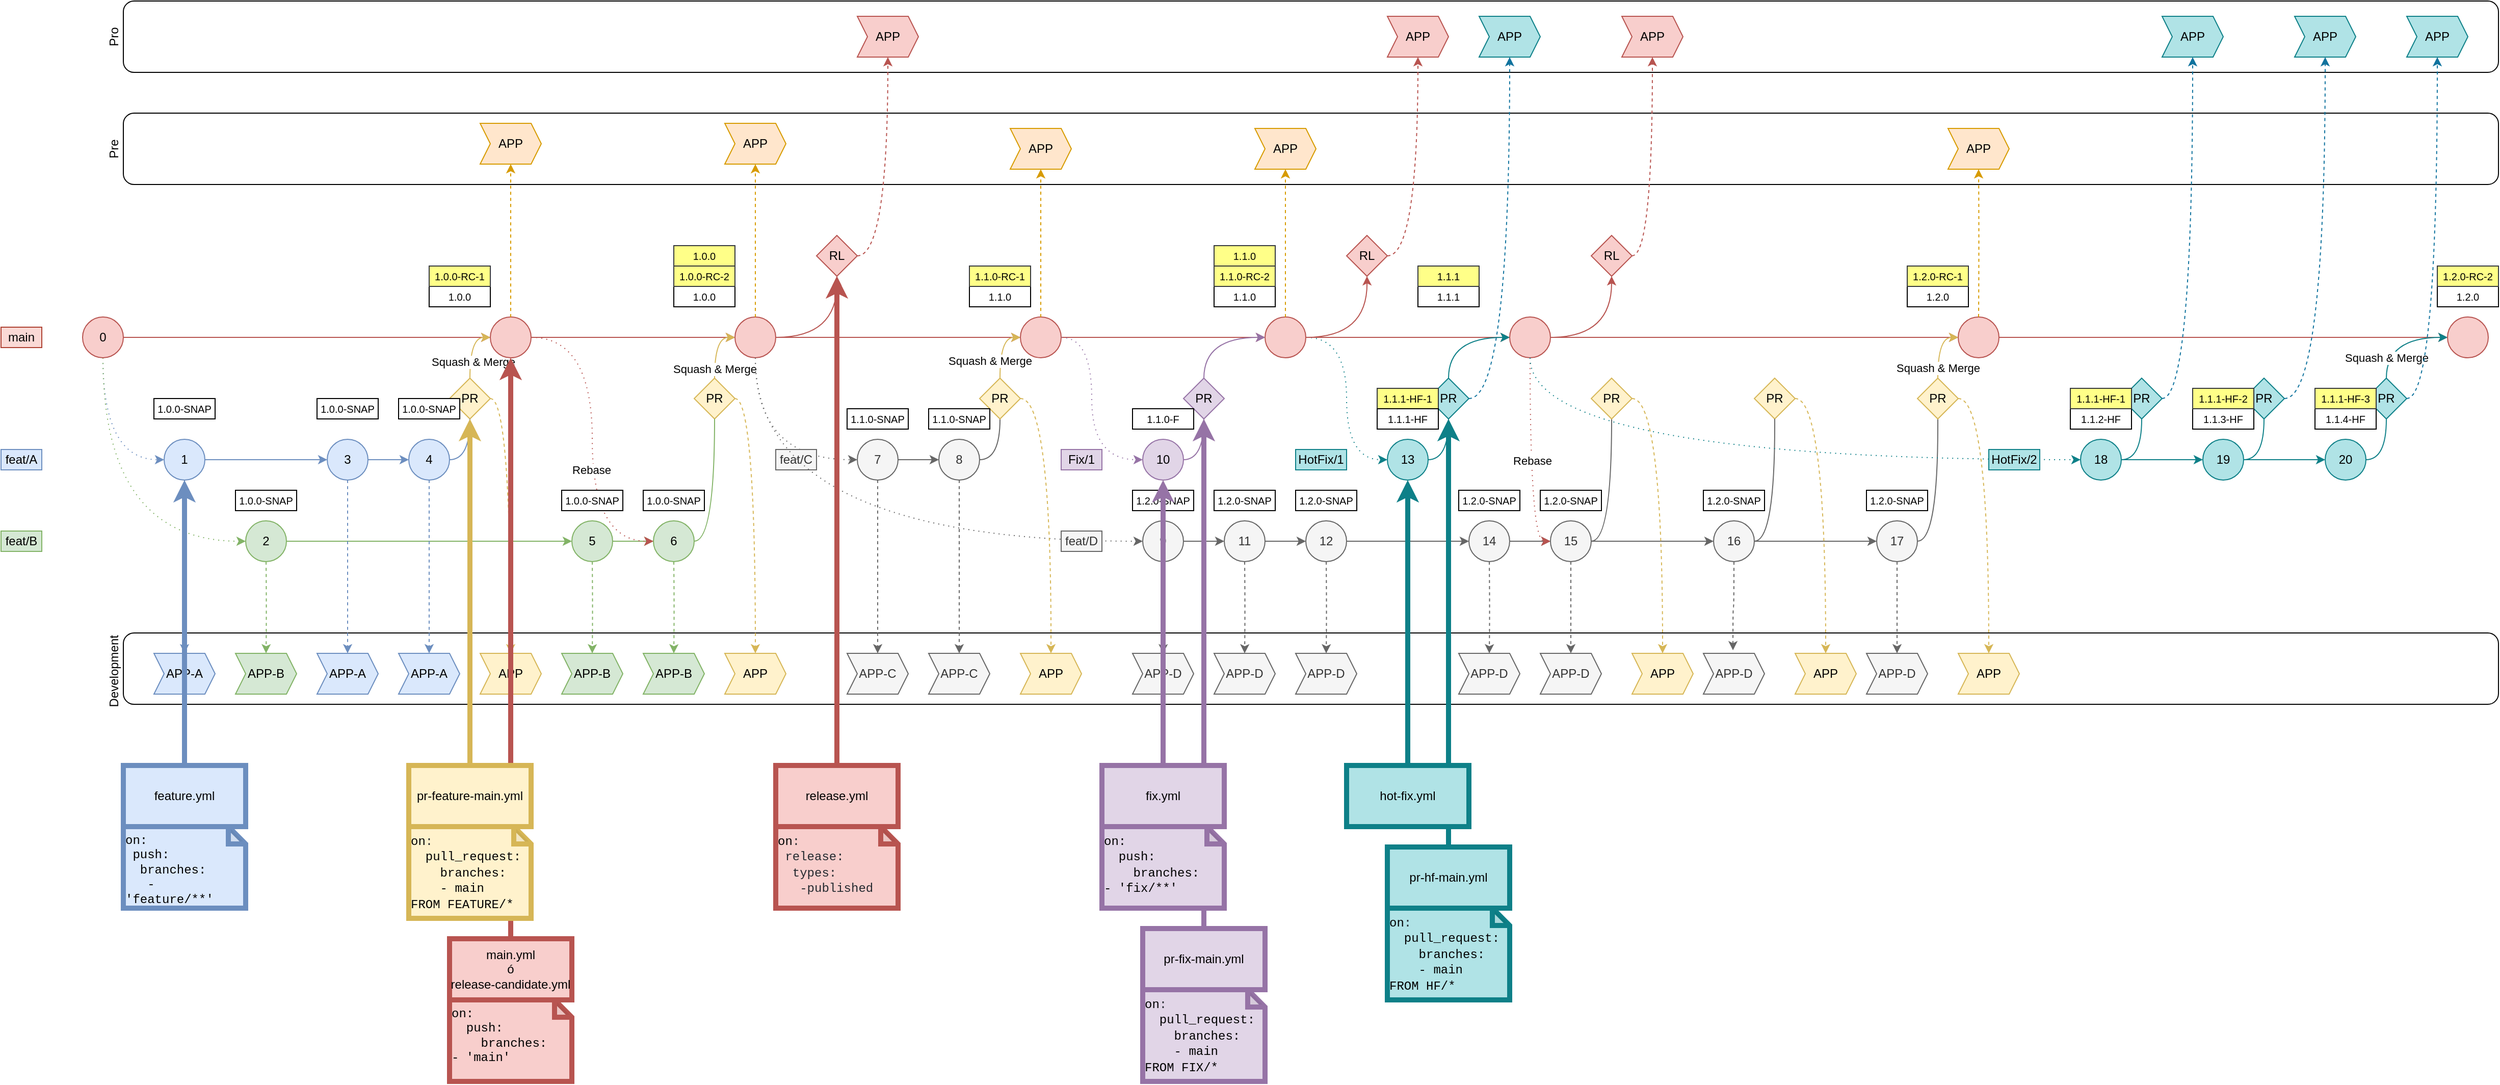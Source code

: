 <mxfile version="14.8.6" type="github">
  <diagram id="iy8otpd0dxLt8Ig-Ym_F" name="Workflow-1">
    <mxGraphModel dx="2431" dy="1089" grid="1" gridSize="10" guides="1" tooltips="1" connect="1" arrows="1" fold="1" page="0" pageScale="1" pageWidth="827" pageHeight="1169" math="0" shadow="0">
      <root>
        <mxCell id="0" />
        <mxCell id="aC-6cmxcRIZIMmVNyTmy-1" value="Git" parent="0" />
        <mxCell id="aC-6cmxcRIZIMmVNyTmy-2" style="edgeStyle=orthogonalEdgeStyle;orthogonalLoop=1;jettySize=auto;html=1;curved=1;entryX=0;entryY=0.5;entryDx=0;entryDy=0;dashed=1;dashPattern=1 4;exitX=0.5;exitY=1;exitDx=0;exitDy=0;fillColor=#dae8fc;strokeColor=#6c8ebf;" parent="aC-6cmxcRIZIMmVNyTmy-1" source="aC-6cmxcRIZIMmVNyTmy-5" target="aC-6cmxcRIZIMmVNyTmy-7" edge="1">
          <mxGeometry relative="1" as="geometry" />
        </mxCell>
        <mxCell id="aC-6cmxcRIZIMmVNyTmy-3" style="edgeStyle=orthogonalEdgeStyle;curved=1;orthogonalLoop=1;jettySize=auto;html=1;entryX=0;entryY=0.5;entryDx=0;entryDy=0;exitX=0.5;exitY=1;exitDx=0;exitDy=0;dashed=1;dashPattern=1 4;fillColor=#d5e8d4;strokeColor=#82b366;" parent="aC-6cmxcRIZIMmVNyTmy-1" source="aC-6cmxcRIZIMmVNyTmy-5" target="aC-6cmxcRIZIMmVNyTmy-9" edge="1">
          <mxGeometry relative="1" as="geometry">
            <Array as="points">
              <mxPoint x="60" y="580" />
            </Array>
          </mxGeometry>
        </mxCell>
        <mxCell id="aC-6cmxcRIZIMmVNyTmy-4" style="edgeStyle=orthogonalEdgeStyle;curved=1;orthogonalLoop=1;jettySize=auto;html=1;entryX=0;entryY=0.5;entryDx=0;entryDy=0;fillColor=#f8cecc;strokeColor=#b85450;" parent="aC-6cmxcRIZIMmVNyTmy-1" source="aC-6cmxcRIZIMmVNyTmy-5" target="aC-6cmxcRIZIMmVNyTmy-16" edge="1">
          <mxGeometry relative="1" as="geometry" />
        </mxCell>
        <mxCell id="aC-6cmxcRIZIMmVNyTmy-5" value="0" style="ellipse;whiteSpace=wrap;html=1;aspect=fixed;fillColor=#f8cecc;strokeColor=#b85450;" parent="aC-6cmxcRIZIMmVNyTmy-1" vertex="1">
          <mxGeometry x="40" y="360" width="40" height="40" as="geometry" />
        </mxCell>
        <mxCell id="aC-6cmxcRIZIMmVNyTmy-6" value="" style="edgeStyle=orthogonalEdgeStyle;curved=1;orthogonalLoop=1;jettySize=auto;html=1;exitX=1;exitY=0.5;exitDx=0;exitDy=0;fillColor=#dae8fc;strokeColor=#6c8ebf;" parent="aC-6cmxcRIZIMmVNyTmy-1" source="aC-6cmxcRIZIMmVNyTmy-7" target="aC-6cmxcRIZIMmVNyTmy-11" edge="1">
          <mxGeometry relative="1" as="geometry">
            <mxPoint x="200" y="500" as="sourcePoint" />
          </mxGeometry>
        </mxCell>
        <mxCell id="aC-6cmxcRIZIMmVNyTmy-7" value="1" style="ellipse;whiteSpace=wrap;html=1;aspect=fixed;fillColor=#dae8fc;strokeColor=#6c8ebf;" parent="aC-6cmxcRIZIMmVNyTmy-1" vertex="1">
          <mxGeometry x="120" y="480" width="40" height="40" as="geometry" />
        </mxCell>
        <mxCell id="aC-6cmxcRIZIMmVNyTmy-8" value="" style="edgeStyle=orthogonalEdgeStyle;curved=1;orthogonalLoop=1;jettySize=auto;html=1;exitX=1;exitY=0.5;exitDx=0;exitDy=0;fillColor=#d5e8d4;strokeColor=#82b366;" parent="aC-6cmxcRIZIMmVNyTmy-1" source="aC-6cmxcRIZIMmVNyTmy-9" target="aC-6cmxcRIZIMmVNyTmy-24" edge="1">
          <mxGeometry relative="1" as="geometry">
            <mxPoint x="280" y="580" as="sourcePoint" />
          </mxGeometry>
        </mxCell>
        <mxCell id="aC-6cmxcRIZIMmVNyTmy-9" value="2" style="ellipse;whiteSpace=wrap;html=1;aspect=fixed;fillColor=#d5e8d4;strokeColor=#82b366;" parent="aC-6cmxcRIZIMmVNyTmy-1" vertex="1">
          <mxGeometry x="200" y="560" width="40" height="40" as="geometry" />
        </mxCell>
        <mxCell id="aC-6cmxcRIZIMmVNyTmy-10" value="" style="edgeStyle=orthogonalEdgeStyle;curved=1;orthogonalLoop=1;jettySize=auto;html=1;fillColor=#dae8fc;strokeColor=#6c8ebf;" parent="aC-6cmxcRIZIMmVNyTmy-1" source="aC-6cmxcRIZIMmVNyTmy-11" target="aC-6cmxcRIZIMmVNyTmy-14" edge="1">
          <mxGeometry relative="1" as="geometry" />
        </mxCell>
        <mxCell id="aC-6cmxcRIZIMmVNyTmy-11" value="3" style="ellipse;whiteSpace=wrap;html=1;aspect=fixed;fillColor=#dae8fc;strokeColor=#6c8ebf;" parent="aC-6cmxcRIZIMmVNyTmy-1" vertex="1">
          <mxGeometry x="280" y="480" width="40" height="40" as="geometry" />
        </mxCell>
        <mxCell id="aC-6cmxcRIZIMmVNyTmy-12" style="edgeStyle=orthogonalEdgeStyle;curved=1;orthogonalLoop=1;jettySize=auto;html=1;entryX=0;entryY=0.5;entryDx=0;entryDy=0;startArrow=none;exitX=0.5;exitY=0;exitDx=0;exitDy=0;fillColor=#fff2cc;strokeColor=#d6b656;" parent="aC-6cmxcRIZIMmVNyTmy-1" source="aC-6cmxcRIZIMmVNyTmy-28" target="aC-6cmxcRIZIMmVNyTmy-16" edge="1">
          <mxGeometry relative="1" as="geometry" />
        </mxCell>
        <mxCell id="aC-6cmxcRIZIMmVNyTmy-13" value="Squash &amp;amp; Merge" style="edgeLabel;html=1;align=center;verticalAlign=middle;resizable=0;points=[];" parent="aC-6cmxcRIZIMmVNyTmy-12" vertex="1" connectable="0">
          <mxGeometry x="-0.467" y="-3" relative="1" as="geometry">
            <mxPoint as="offset" />
          </mxGeometry>
        </mxCell>
        <mxCell id="aC-6cmxcRIZIMmVNyTmy-14" value="4" style="ellipse;whiteSpace=wrap;html=1;aspect=fixed;fillColor=#dae8fc;strokeColor=#6c8ebf;" parent="aC-6cmxcRIZIMmVNyTmy-1" vertex="1">
          <mxGeometry x="360" y="480" width="40" height="40" as="geometry" />
        </mxCell>
        <mxCell id="aC-6cmxcRIZIMmVNyTmy-15" style="edgeStyle=orthogonalEdgeStyle;curved=1;orthogonalLoop=1;jettySize=auto;html=1;entryX=0;entryY=0.5;entryDx=0;entryDy=0;exitX=1;exitY=0.5;exitDx=0;exitDy=0;fillColor=#f8cecc;strokeColor=#b85450;" parent="aC-6cmxcRIZIMmVNyTmy-1" source="aC-6cmxcRIZIMmVNyTmy-16" target="aC-6cmxcRIZIMmVNyTmy-22" edge="1">
          <mxGeometry relative="1" as="geometry">
            <mxPoint x="520" y="380" as="sourcePoint" />
          </mxGeometry>
        </mxCell>
        <mxCell id="aC-6cmxcRIZIMmVNyTmy-16" value="" style="ellipse;whiteSpace=wrap;html=1;aspect=fixed;fillColor=#f8cecc;strokeColor=#b85450;" parent="aC-6cmxcRIZIMmVNyTmy-1" vertex="1">
          <mxGeometry x="440" y="360" width="40" height="40" as="geometry" />
        </mxCell>
        <mxCell id="aC-6cmxcRIZIMmVNyTmy-17" style="edgeStyle=orthogonalEdgeStyle;curved=1;orthogonalLoop=1;jettySize=auto;html=1;entryX=0;entryY=0.5;entryDx=0;entryDy=0;startArrow=none;exitX=0.5;exitY=0;exitDx=0;exitDy=0;fillColor=#fff2cc;strokeColor=#d6b656;" parent="aC-6cmxcRIZIMmVNyTmy-1" source="aC-6cmxcRIZIMmVNyTmy-30" target="aC-6cmxcRIZIMmVNyTmy-22" edge="1">
          <mxGeometry relative="1" as="geometry" />
        </mxCell>
        <mxCell id="aC-6cmxcRIZIMmVNyTmy-18" value="Squash &amp;amp; Merge" style="edgeLabel;html=1;align=center;verticalAlign=middle;resizable=0;points=[];" parent="aC-6cmxcRIZIMmVNyTmy-17" vertex="1" connectable="0">
          <mxGeometry x="-0.18" y="-3" relative="1" as="geometry">
            <mxPoint x="-3" y="15" as="offset" />
          </mxGeometry>
        </mxCell>
        <mxCell id="aC-6cmxcRIZIMmVNyTmy-19" value="6" style="ellipse;whiteSpace=wrap;html=1;aspect=fixed;fillColor=#d5e8d4;strokeColor=#82b366;" parent="aC-6cmxcRIZIMmVNyTmy-1" vertex="1">
          <mxGeometry x="600" y="560" width="40" height="40" as="geometry" />
        </mxCell>
        <mxCell id="aC-6cmxcRIZIMmVNyTmy-20" style="edgeStyle=orthogonalEdgeStyle;curved=1;orthogonalLoop=1;jettySize=auto;html=1;entryX=0;entryY=0.5;entryDx=0;entryDy=0;dashed=1;dashPattern=1 4;strokeColor=#666666;fillColor=#f5f5f5;exitX=0.5;exitY=1;exitDx=0;exitDy=0;" parent="aC-6cmxcRIZIMmVNyTmy-1" source="aC-6cmxcRIZIMmVNyTmy-22" target="aC-6cmxcRIZIMmVNyTmy-35" edge="1">
          <mxGeometry relative="1" as="geometry" />
        </mxCell>
        <mxCell id="aC-6cmxcRIZIMmVNyTmy-21" style="edgeStyle=orthogonalEdgeStyle;curved=1;orthogonalLoop=1;jettySize=auto;html=1;entryX=0;entryY=0.5;entryDx=0;entryDy=0;endArrow=classic;strokeColor=#b85450;fillColor=#f8cecc;" parent="aC-6cmxcRIZIMmVNyTmy-1" source="aC-6cmxcRIZIMmVNyTmy-22" target="aC-6cmxcRIZIMmVNyTmy-45" edge="1">
          <mxGeometry relative="1" as="geometry" />
        </mxCell>
        <mxCell id="aC-6cmxcRIZIMmVNyTmy-22" value="" style="ellipse;whiteSpace=wrap;html=1;aspect=fixed;fillColor=#f8cecc;strokeColor=#b85450;" parent="aC-6cmxcRIZIMmVNyTmy-1" vertex="1">
          <mxGeometry x="680" y="360" width="40" height="40" as="geometry" />
        </mxCell>
        <mxCell id="aC-6cmxcRIZIMmVNyTmy-23" value="" style="edgeStyle=orthogonalEdgeStyle;curved=1;orthogonalLoop=1;jettySize=auto;html=1;fillColor=#d5e8d4;strokeColor=#82b366;" parent="aC-6cmxcRIZIMmVNyTmy-1" source="aC-6cmxcRIZIMmVNyTmy-24" target="aC-6cmxcRIZIMmVNyTmy-19" edge="1">
          <mxGeometry relative="1" as="geometry" />
        </mxCell>
        <mxCell id="aC-6cmxcRIZIMmVNyTmy-24" value="5" style="ellipse;whiteSpace=wrap;html=1;aspect=fixed;fillColor=#d5e8d4;strokeColor=#82b366;" parent="aC-6cmxcRIZIMmVNyTmy-1" vertex="1">
          <mxGeometry x="520" y="560" width="40" height="40" as="geometry" />
        </mxCell>
        <mxCell id="aC-6cmxcRIZIMmVNyTmy-25" value="main" style="text;html=1;strokeColor=#ae4132;align=center;verticalAlign=middle;whiteSpace=wrap;rounded=0;fillColor=#fad9d5;" parent="aC-6cmxcRIZIMmVNyTmy-1" vertex="1">
          <mxGeometry x="-40" y="370" width="40" height="20" as="geometry" />
        </mxCell>
        <mxCell id="aC-6cmxcRIZIMmVNyTmy-26" value="feat/A" style="text;html=1;strokeColor=#6c8ebf;fillColor=#dae8fc;align=center;verticalAlign=middle;whiteSpace=wrap;rounded=0;" parent="aC-6cmxcRIZIMmVNyTmy-1" vertex="1">
          <mxGeometry x="-40" y="490" width="40" height="20" as="geometry" />
        </mxCell>
        <mxCell id="aC-6cmxcRIZIMmVNyTmy-27" value="feat/B" style="text;html=1;strokeColor=#82b366;fillColor=#d5e8d4;align=center;verticalAlign=middle;whiteSpace=wrap;rounded=0;" parent="aC-6cmxcRIZIMmVNyTmy-1" vertex="1">
          <mxGeometry x="-40" y="570" width="40" height="20" as="geometry" />
        </mxCell>
        <mxCell id="aC-6cmxcRIZIMmVNyTmy-28" value="PR" style="rhombus;whiteSpace=wrap;html=1;fillColor=#fff2cc;strokeColor=#d6b656;" parent="aC-6cmxcRIZIMmVNyTmy-1" vertex="1">
          <mxGeometry x="400" y="420" width="40" height="40" as="geometry" />
        </mxCell>
        <mxCell id="aC-6cmxcRIZIMmVNyTmy-29" value="" style="edgeStyle=orthogonalEdgeStyle;curved=1;orthogonalLoop=1;jettySize=auto;html=1;entryX=0.5;entryY=1;entryDx=0;entryDy=0;endArrow=none;exitX=1;exitY=0.5;exitDx=0;exitDy=0;fillColor=#dae8fc;strokeColor=#6c8ebf;" parent="aC-6cmxcRIZIMmVNyTmy-1" source="aC-6cmxcRIZIMmVNyTmy-14" target="aC-6cmxcRIZIMmVNyTmy-28" edge="1">
          <mxGeometry relative="1" as="geometry">
            <mxPoint x="410" y="490" as="sourcePoint" />
            <mxPoint x="400" y="380" as="targetPoint" />
          </mxGeometry>
        </mxCell>
        <mxCell id="aC-6cmxcRIZIMmVNyTmy-30" value="PR" style="rhombus;whiteSpace=wrap;html=1;fillColor=#fff2cc;strokeColor=#d6b656;" parent="aC-6cmxcRIZIMmVNyTmy-1" vertex="1">
          <mxGeometry x="640" y="420" width="40" height="40" as="geometry" />
        </mxCell>
        <mxCell id="aC-6cmxcRIZIMmVNyTmy-31" value="" style="edgeStyle=orthogonalEdgeStyle;curved=1;orthogonalLoop=1;jettySize=auto;html=1;entryX=0.5;entryY=1;entryDx=0;entryDy=0;endArrow=none;exitX=1;exitY=0.5;exitDx=0;exitDy=0;fillColor=#d5e8d4;strokeColor=#82b366;" parent="aC-6cmxcRIZIMmVNyTmy-1" source="aC-6cmxcRIZIMmVNyTmy-19" target="aC-6cmxcRIZIMmVNyTmy-30" edge="1">
          <mxGeometry relative="1" as="geometry">
            <mxPoint x="620" y="560" as="sourcePoint" />
            <mxPoint x="640" y="380" as="targetPoint" />
          </mxGeometry>
        </mxCell>
        <mxCell id="aC-6cmxcRIZIMmVNyTmy-32" style="edgeStyle=orthogonalEdgeStyle;curved=1;orthogonalLoop=1;jettySize=auto;html=1;entryX=0;entryY=0.5;entryDx=0;entryDy=0;exitX=1;exitY=0.5;exitDx=0;exitDy=0;dashed=1;dashPattern=1 4;fillColor=#f8cecc;strokeColor=#b85450;" parent="aC-6cmxcRIZIMmVNyTmy-1" source="aC-6cmxcRIZIMmVNyTmy-16" target="aC-6cmxcRIZIMmVNyTmy-19" edge="1">
          <mxGeometry relative="1" as="geometry">
            <mxPoint x="520" y="380" as="sourcePoint" />
          </mxGeometry>
        </mxCell>
        <mxCell id="aC-6cmxcRIZIMmVNyTmy-33" value="Rebase" style="edgeLabel;html=1;align=center;verticalAlign=middle;resizable=0;points=[];" parent="aC-6cmxcRIZIMmVNyTmy-32" vertex="1" connectable="0">
          <mxGeometry x="0.186" y="-1" relative="1" as="geometry">
            <mxPoint as="offset" />
          </mxGeometry>
        </mxCell>
        <mxCell id="aC-6cmxcRIZIMmVNyTmy-34" value="" style="edgeStyle=orthogonalEdgeStyle;curved=1;orthogonalLoop=1;jettySize=auto;html=1;strokeColor=#666666;fillColor=#f5f5f5;" parent="aC-6cmxcRIZIMmVNyTmy-1" source="aC-6cmxcRIZIMmVNyTmy-35" target="aC-6cmxcRIZIMmVNyTmy-38" edge="1">
          <mxGeometry relative="1" as="geometry" />
        </mxCell>
        <mxCell id="aC-6cmxcRIZIMmVNyTmy-35" value="7" style="ellipse;whiteSpace=wrap;html=1;aspect=fixed;fillColor=#f5f5f5;strokeColor=#666666;fontColor=#333333;" parent="aC-6cmxcRIZIMmVNyTmy-1" vertex="1">
          <mxGeometry x="800" y="480" width="40" height="40" as="geometry" />
        </mxCell>
        <mxCell id="aC-6cmxcRIZIMmVNyTmy-37" style="edgeStyle=orthogonalEdgeStyle;curved=1;orthogonalLoop=1;jettySize=auto;html=1;entryX=0.5;entryY=1;entryDx=0;entryDy=0;strokeWidth=1;exitX=1;exitY=0.5;exitDx=0;exitDy=0;endArrow=none;endFill=0;fillColor=#f5f5f5;strokeColor=#666666;" parent="aC-6cmxcRIZIMmVNyTmy-1" source="aC-6cmxcRIZIMmVNyTmy-38" target="aC-6cmxcRIZIMmVNyTmy-41" edge="1">
          <mxGeometry relative="1" as="geometry" />
        </mxCell>
        <mxCell id="aC-6cmxcRIZIMmVNyTmy-36" value="feat/C" style="text;html=1;strokeColor=#666666;fillColor=#f5f5f5;align=center;verticalAlign=middle;whiteSpace=wrap;rounded=0;fontColor=#333333;" parent="aC-6cmxcRIZIMmVNyTmy-1" vertex="1">
          <mxGeometry x="720" y="490" width="40" height="20" as="geometry" />
        </mxCell>
        <mxCell id="aC-6cmxcRIZIMmVNyTmy-38" value="8" style="ellipse;whiteSpace=wrap;html=1;aspect=fixed;fillColor=#f5f5f5;strokeColor=#666666;fontColor=#333333;" parent="aC-6cmxcRIZIMmVNyTmy-1" vertex="1">
          <mxGeometry x="880" y="480" width="40" height="40" as="geometry" />
        </mxCell>
        <mxCell id="aC-6cmxcRIZIMmVNyTmy-39" style="edgeStyle=orthogonalEdgeStyle;curved=1;orthogonalLoop=1;jettySize=auto;html=1;entryX=0;entryY=0.5;entryDx=0;entryDy=0;endArrow=classic;strokeColor=#d6b656;fillColor=#fff2cc;" parent="aC-6cmxcRIZIMmVNyTmy-1" source="aC-6cmxcRIZIMmVNyTmy-41" target="aC-6cmxcRIZIMmVNyTmy-45" edge="1">
          <mxGeometry relative="1" as="geometry" />
        </mxCell>
        <mxCell id="aC-6cmxcRIZIMmVNyTmy-40" value="Squash &amp;amp; Merge" style="edgeLabel;html=1;align=center;verticalAlign=middle;resizable=0;points=[];" parent="aC-6cmxcRIZIMmVNyTmy-39" vertex="1" connectable="0">
          <mxGeometry x="-0.433" y="-3" relative="1" as="geometry">
            <mxPoint x="-13" as="offset" />
          </mxGeometry>
        </mxCell>
        <mxCell id="aC-6cmxcRIZIMmVNyTmy-41" value="PR" style="rhombus;whiteSpace=wrap;html=1;fillColor=#fff2cc;strokeColor=#d6b656;" parent="aC-6cmxcRIZIMmVNyTmy-1" vertex="1">
          <mxGeometry x="920" y="420" width="40" height="40" as="geometry" />
        </mxCell>
        <mxCell id="aC-6cmxcRIZIMmVNyTmy-42" style="edgeStyle=orthogonalEdgeStyle;curved=1;orthogonalLoop=1;jettySize=auto;html=1;entryX=0;entryY=0.5;entryDx=0;entryDy=0;endArrow=classic;strokeColor=#b85450;fillColor=#f8cecc;" parent="aC-6cmxcRIZIMmVNyTmy-1" source="aC-6cmxcRIZIMmVNyTmy-45" target="aC-6cmxcRIZIMmVNyTmy-51" edge="1">
          <mxGeometry relative="1" as="geometry" />
        </mxCell>
        <mxCell id="aC-6cmxcRIZIMmVNyTmy-43" style="edgeStyle=orthogonalEdgeStyle;curved=1;orthogonalLoop=1;jettySize=auto;html=1;entryX=0;entryY=0.5;entryDx=0;entryDy=0;endArrow=classic;dashed=1;dashPattern=1 4;strokeColor=#9673a6;fillColor=#e1d5e7;exitX=1;exitY=0.5;exitDx=0;exitDy=0;" parent="aC-6cmxcRIZIMmVNyTmy-1" source="aC-6cmxcRIZIMmVNyTmy-45" target="aC-6cmxcRIZIMmVNyTmy-48" edge="1">
          <mxGeometry relative="1" as="geometry">
            <Array as="points">
              <mxPoint x="1030" y="380" />
              <mxPoint x="1030" y="500" />
            </Array>
          </mxGeometry>
        </mxCell>
        <mxCell id="aC-6cmxcRIZIMmVNyTmy-44" style="edgeStyle=orthogonalEdgeStyle;curved=1;orthogonalLoop=1;jettySize=auto;html=1;entryX=0;entryY=0.5;entryDx=0;entryDy=0;endArrow=classic;dashed=1;dashPattern=1 4;strokeColor=#666666;fillColor=#f5f5f5;exitX=0.5;exitY=1;exitDx=0;exitDy=0;" parent="aC-6cmxcRIZIMmVNyTmy-1" source="aC-6cmxcRIZIMmVNyTmy-22" target="aC-6cmxcRIZIMmVNyTmy-59" edge="1">
          <mxGeometry relative="1" as="geometry" />
        </mxCell>
        <mxCell id="aC-6cmxcRIZIMmVNyTmy-45" value="" style="ellipse;whiteSpace=wrap;html=1;aspect=fixed;fillColor=#f8cecc;strokeColor=#b85450;" parent="aC-6cmxcRIZIMmVNyTmy-1" vertex="1">
          <mxGeometry x="960" y="360" width="40" height="40" as="geometry" />
        </mxCell>
        <mxCell id="aC-6cmxcRIZIMmVNyTmy-46" value="Fix/1" style="text;html=1;strokeColor=#9673a6;fillColor=#e1d5e7;align=center;verticalAlign=middle;whiteSpace=wrap;rounded=0;" parent="aC-6cmxcRIZIMmVNyTmy-1" vertex="1">
          <mxGeometry x="1000" y="490" width="40" height="20" as="geometry" />
        </mxCell>
        <mxCell id="aC-6cmxcRIZIMmVNyTmy-47" style="edgeStyle=orthogonalEdgeStyle;curved=1;orthogonalLoop=1;jettySize=auto;html=1;entryX=0.5;entryY=1;entryDx=0;entryDy=0;endArrow=none;endFill=0;strokeWidth=1;exitX=1;exitY=0.5;exitDx=0;exitDy=0;fillColor=#e1d5e7;strokeColor=#9673a6;" parent="aC-6cmxcRIZIMmVNyTmy-1" source="aC-6cmxcRIZIMmVNyTmy-48" target="aC-6cmxcRIZIMmVNyTmy-53" edge="1">
          <mxGeometry relative="1" as="geometry" />
        </mxCell>
        <mxCell id="aC-6cmxcRIZIMmVNyTmy-48" value="10" style="ellipse;whiteSpace=wrap;html=1;aspect=fixed;fillColor=#e1d5e7;strokeColor=#9673a6;" parent="aC-6cmxcRIZIMmVNyTmy-1" vertex="1">
          <mxGeometry x="1080" y="480" width="40" height="40" as="geometry" />
        </mxCell>
        <mxCell id="aC-6cmxcRIZIMmVNyTmy-49" style="edgeStyle=orthogonalEdgeStyle;curved=1;orthogonalLoop=1;jettySize=auto;html=1;entryX=0;entryY=0.5;entryDx=0;entryDy=0;endArrow=classic;dashed=1;dashPattern=1 4;strokeColor=#0e8088;fillColor=#b0e3e6;" parent="aC-6cmxcRIZIMmVNyTmy-1" source="aC-6cmxcRIZIMmVNyTmy-51" target="aC-6cmxcRIZIMmVNyTmy-56" edge="1">
          <mxGeometry relative="1" as="geometry" />
        </mxCell>
        <mxCell id="aC-6cmxcRIZIMmVNyTmy-50" style="edgeStyle=orthogonalEdgeStyle;curved=1;orthogonalLoop=1;jettySize=auto;html=1;entryX=0;entryY=0.5;entryDx=0;entryDy=0;endArrow=classic;strokeColor=#b85450;fillColor=#f8cecc;" parent="aC-6cmxcRIZIMmVNyTmy-1" source="aC-6cmxcRIZIMmVNyTmy-51" target="aC-6cmxcRIZIMmVNyTmy-69" edge="1">
          <mxGeometry relative="1" as="geometry" />
        </mxCell>
        <mxCell id="aC-6cmxcRIZIMmVNyTmy-51" value="" style="ellipse;whiteSpace=wrap;html=1;aspect=fixed;fillColor=#f8cecc;strokeColor=#b85450;" parent="aC-6cmxcRIZIMmVNyTmy-1" vertex="1">
          <mxGeometry x="1200" y="360" width="40" height="40" as="geometry" />
        </mxCell>
        <mxCell id="aC-6cmxcRIZIMmVNyTmy-52" style="edgeStyle=orthogonalEdgeStyle;curved=1;orthogonalLoop=1;jettySize=auto;html=1;entryX=0;entryY=0.5;entryDx=0;entryDy=0;endArrow=classic;strokeColor=#9673a6;fillColor=#e1d5e7;exitX=0.5;exitY=0;exitDx=0;exitDy=0;" parent="aC-6cmxcRIZIMmVNyTmy-1" source="aC-6cmxcRIZIMmVNyTmy-53" target="aC-6cmxcRIZIMmVNyTmy-51" edge="1">
          <mxGeometry relative="1" as="geometry">
            <mxPoint x="1180" y="420" as="sourcePoint" />
          </mxGeometry>
        </mxCell>
        <mxCell id="aC-6cmxcRIZIMmVNyTmy-53" value="PR" style="rhombus;whiteSpace=wrap;html=1;fillColor=#e1d5e7;strokeColor=#9673a6;" parent="aC-6cmxcRIZIMmVNyTmy-1" vertex="1">
          <mxGeometry x="1120" y="420" width="40" height="40" as="geometry" />
        </mxCell>
        <mxCell id="aC-6cmxcRIZIMmVNyTmy-54" value="HotFix/1" style="text;html=1;strokeColor=#0e8088;fillColor=#b0e3e6;align=center;verticalAlign=middle;whiteSpace=wrap;rounded=0;" parent="aC-6cmxcRIZIMmVNyTmy-1" vertex="1">
          <mxGeometry x="1230" y="490" width="50" height="20" as="geometry" />
        </mxCell>
        <mxCell id="aC-6cmxcRIZIMmVNyTmy-55" style="edgeStyle=orthogonalEdgeStyle;curved=1;orthogonalLoop=1;jettySize=auto;html=1;entryX=0.5;entryY=1;entryDx=0;entryDy=0;endArrow=none;endFill=0;strokeWidth=1;exitX=1;exitY=0.5;exitDx=0;exitDy=0;fillColor=#b0e3e6;strokeColor=#0e8088;" parent="aC-6cmxcRIZIMmVNyTmy-1" source="aC-6cmxcRIZIMmVNyTmy-56" target="aC-6cmxcRIZIMmVNyTmy-71" edge="1">
          <mxGeometry relative="1" as="geometry" />
        </mxCell>
        <mxCell id="aC-6cmxcRIZIMmVNyTmy-56" value="13" style="ellipse;whiteSpace=wrap;html=1;aspect=fixed;fillColor=#b0e3e6;strokeColor=#0e8088;" parent="aC-6cmxcRIZIMmVNyTmy-1" vertex="1">
          <mxGeometry x="1320" y="480" width="40" height="40" as="geometry" />
        </mxCell>
        <mxCell id="aC-6cmxcRIZIMmVNyTmy-57" value="feat/D" style="text;html=1;strokeColor=#666666;fillColor=#f5f5f5;align=center;verticalAlign=middle;whiteSpace=wrap;rounded=0;fontColor=#333333;" parent="aC-6cmxcRIZIMmVNyTmy-1" vertex="1">
          <mxGeometry x="1000" y="570" width="40" height="20" as="geometry" />
        </mxCell>
        <mxCell id="aC-6cmxcRIZIMmVNyTmy-58" style="edgeStyle=orthogonalEdgeStyle;curved=1;orthogonalLoop=1;jettySize=auto;html=1;entryX=0;entryY=0.5;entryDx=0;entryDy=0;endArrow=classic;strokeColor=#666666;fillColor=#f5f5f5;" parent="aC-6cmxcRIZIMmVNyTmy-1" source="aC-6cmxcRIZIMmVNyTmy-59" target="aC-6cmxcRIZIMmVNyTmy-61" edge="1">
          <mxGeometry relative="1" as="geometry" />
        </mxCell>
        <mxCell id="aC-6cmxcRIZIMmVNyTmy-59" value="9" style="ellipse;whiteSpace=wrap;html=1;aspect=fixed;fillColor=#f5f5f5;strokeColor=#666666;fontColor=#333333;" parent="aC-6cmxcRIZIMmVNyTmy-1" vertex="1">
          <mxGeometry x="1080" y="560" width="40" height="40" as="geometry" />
        </mxCell>
        <mxCell id="aC-6cmxcRIZIMmVNyTmy-60" value="" style="edgeStyle=orthogonalEdgeStyle;curved=1;orthogonalLoop=1;jettySize=auto;html=1;endArrow=classic;strokeColor=#666666;fillColor=#f5f5f5;" parent="aC-6cmxcRIZIMmVNyTmy-1" source="aC-6cmxcRIZIMmVNyTmy-61" target="aC-6cmxcRIZIMmVNyTmy-63" edge="1">
          <mxGeometry relative="1" as="geometry" />
        </mxCell>
        <mxCell id="aC-6cmxcRIZIMmVNyTmy-61" value="11" style="ellipse;whiteSpace=wrap;html=1;aspect=fixed;fillColor=#f5f5f5;strokeColor=#666666;fontColor=#333333;" parent="aC-6cmxcRIZIMmVNyTmy-1" vertex="1">
          <mxGeometry x="1160" y="560" width="40" height="40" as="geometry" />
        </mxCell>
        <mxCell id="aC-6cmxcRIZIMmVNyTmy-62" style="edgeStyle=orthogonalEdgeStyle;curved=1;orthogonalLoop=1;jettySize=auto;html=1;entryX=0;entryY=0.5;entryDx=0;entryDy=0;endArrow=classic;strokeColor=#666666;fillColor=#f5f5f5;" parent="aC-6cmxcRIZIMmVNyTmy-1" source="aC-6cmxcRIZIMmVNyTmy-63" target="aC-6cmxcRIZIMmVNyTmy-65" edge="1">
          <mxGeometry relative="1" as="geometry" />
        </mxCell>
        <mxCell id="aC-6cmxcRIZIMmVNyTmy-63" value="12" style="ellipse;whiteSpace=wrap;html=1;aspect=fixed;fillColor=#f5f5f5;strokeColor=#666666;fontColor=#333333;" parent="aC-6cmxcRIZIMmVNyTmy-1" vertex="1">
          <mxGeometry x="1240" y="560" width="40" height="40" as="geometry" />
        </mxCell>
        <mxCell id="aC-6cmxcRIZIMmVNyTmy-64" value="" style="edgeStyle=orthogonalEdgeStyle;curved=1;orthogonalLoop=1;jettySize=auto;html=1;endArrow=classic;strokeColor=#666666;fillColor=#f5f5f5;" parent="aC-6cmxcRIZIMmVNyTmy-1" source="aC-6cmxcRIZIMmVNyTmy-65" target="aC-6cmxcRIZIMmVNyTmy-73" edge="1">
          <mxGeometry relative="1" as="geometry" />
        </mxCell>
        <mxCell id="aC-6cmxcRIZIMmVNyTmy-65" value="14" style="ellipse;whiteSpace=wrap;html=1;aspect=fixed;fillColor=#f5f5f5;strokeColor=#666666;fontColor=#333333;" parent="aC-6cmxcRIZIMmVNyTmy-1" vertex="1">
          <mxGeometry x="1400" y="560" width="40" height="40" as="geometry" />
        </mxCell>
        <mxCell id="aC-6cmxcRIZIMmVNyTmy-66" style="edgeStyle=orthogonalEdgeStyle;curved=1;orthogonalLoop=1;jettySize=auto;html=1;entryX=0;entryY=0.5;entryDx=0;entryDy=0;endArrow=classic;dashed=1;dashPattern=1 4;strokeColor=#b85450;fillColor=#f8cecc;" parent="aC-6cmxcRIZIMmVNyTmy-1" source="aC-6cmxcRIZIMmVNyTmy-69" target="aC-6cmxcRIZIMmVNyTmy-73" edge="1">
          <mxGeometry relative="1" as="geometry" />
        </mxCell>
        <mxCell id="aC-6cmxcRIZIMmVNyTmy-67" value="Rebase" style="edgeLabel;html=1;align=center;verticalAlign=middle;resizable=0;points=[];" parent="aC-6cmxcRIZIMmVNyTmy-66" vertex="1" connectable="0">
          <mxGeometry x="0.283" y="2" relative="1" as="geometry">
            <mxPoint y="-28" as="offset" />
          </mxGeometry>
        </mxCell>
        <mxCell id="aC-6cmxcRIZIMmVNyTmy-68" style="edgeStyle=orthogonalEdgeStyle;curved=1;orthogonalLoop=1;jettySize=auto;html=1;entryX=0;entryY=0.5;entryDx=0;entryDy=0;endArrow=classic;strokeColor=#b85450;fillColor=#f8cecc;" parent="aC-6cmxcRIZIMmVNyTmy-1" source="aC-6cmxcRIZIMmVNyTmy-69" edge="1">
          <mxGeometry relative="1" as="geometry">
            <mxPoint x="1880" y="380" as="targetPoint" />
          </mxGeometry>
        </mxCell>
        <mxCell id="aC-6cmxcRIZIMmVNyTmy-69" value="" style="ellipse;whiteSpace=wrap;html=1;aspect=fixed;fillColor=#f8cecc;strokeColor=#b85450;" parent="aC-6cmxcRIZIMmVNyTmy-1" vertex="1">
          <mxGeometry x="1440" y="360" width="40" height="40" as="geometry" />
        </mxCell>
        <mxCell id="aC-6cmxcRIZIMmVNyTmy-70" style="edgeStyle=orthogonalEdgeStyle;curved=1;orthogonalLoop=1;jettySize=auto;html=1;exitX=0.5;exitY=0;exitDx=0;exitDy=0;entryX=0;entryY=0.5;entryDx=0;entryDy=0;endArrow=classic;strokeColor=#0e8088;fillColor=#b0e3e6;" parent="aC-6cmxcRIZIMmVNyTmy-1" source="aC-6cmxcRIZIMmVNyTmy-71" target="aC-6cmxcRIZIMmVNyTmy-69" edge="1">
          <mxGeometry relative="1" as="geometry" />
        </mxCell>
        <mxCell id="aC-6cmxcRIZIMmVNyTmy-71" value="PR" style="rhombus;whiteSpace=wrap;html=1;fillColor=#b0e3e6;strokeColor=#0e8088;" parent="aC-6cmxcRIZIMmVNyTmy-1" vertex="1">
          <mxGeometry x="1360" y="420" width="40" height="40" as="geometry" />
        </mxCell>
        <mxCell id="aC-6cmxcRIZIMmVNyTmy-72" style="edgeStyle=orthogonalEdgeStyle;curved=1;orthogonalLoop=1;jettySize=auto;html=1;exitX=1;exitY=0.5;exitDx=0;exitDy=0;entryX=0.5;entryY=1;entryDx=0;entryDy=0;endArrow=none;endFill=0;strokeWidth=1;strokeColor=#666666;fillColor=#f5f5f5;" parent="aC-6cmxcRIZIMmVNyTmy-1" source="aC-6cmxcRIZIMmVNyTmy-73" target="aC-6cmxcRIZIMmVNyTmy-74" edge="1">
          <mxGeometry relative="1" as="geometry" />
        </mxCell>
        <mxCell id="aC-6cmxcRIZIMmVNyTmy-73" value="15" style="ellipse;whiteSpace=wrap;html=1;aspect=fixed;fillColor=#f5f5f5;strokeColor=#666666;fontColor=#333333;" parent="aC-6cmxcRIZIMmVNyTmy-1" vertex="1">
          <mxGeometry x="1480" y="560" width="40" height="40" as="geometry" />
        </mxCell>
        <mxCell id="aC-6cmxcRIZIMmVNyTmy-74" value="PR" style="rhombus;whiteSpace=wrap;html=1;fillColor=#fff2cc;strokeColor=#d6b656;" parent="aC-6cmxcRIZIMmVNyTmy-1" vertex="1">
          <mxGeometry x="1520" y="420" width="40" height="40" as="geometry" />
        </mxCell>
        <mxCell id="aC-6cmxcRIZIMmVNyTmy-76" value="16" style="ellipse;whiteSpace=wrap;html=1;aspect=fixed;fillColor=#f5f5f5;strokeColor=#666666;fontColor=#333333;" parent="aC-6cmxcRIZIMmVNyTmy-1" vertex="1">
          <mxGeometry x="1640" y="560" width="40" height="40" as="geometry" />
        </mxCell>
        <mxCell id="aC-6cmxcRIZIMmVNyTmy-77" value="17" style="ellipse;whiteSpace=wrap;html=1;aspect=fixed;fillColor=#f5f5f5;strokeColor=#666666;fontColor=#333333;" parent="aC-6cmxcRIZIMmVNyTmy-1" vertex="1">
          <mxGeometry x="1800" y="560" width="40" height="40" as="geometry" />
        </mxCell>
        <mxCell id="aC-6cmxcRIZIMmVNyTmy-78" value="PR" style="rhombus;whiteSpace=wrap;html=1;fillColor=#fff2cc;strokeColor=#d6b656;" parent="aC-6cmxcRIZIMmVNyTmy-1" vertex="1">
          <mxGeometry x="1680" y="420" width="40" height="40" as="geometry" />
        </mxCell>
        <mxCell id="aC-6cmxcRIZIMmVNyTmy-81" style="edgeStyle=none;rounded=1;orthogonalLoop=1;jettySize=auto;html=1;entryX=0;entryY=0.5;entryDx=0;entryDy=0;fontSize=11;endArrow=classic;strokeColor=#666666;fillColor=#f5f5f5;" parent="aC-6cmxcRIZIMmVNyTmy-1" target="aC-6cmxcRIZIMmVNyTmy-76" edge="1">
          <mxGeometry relative="1" as="geometry">
            <mxPoint x="1520" y="580" as="sourcePoint" />
            <mxPoint x="1600" y="580" as="targetPoint" />
          </mxGeometry>
        </mxCell>
        <mxCell id="aC-6cmxcRIZIMmVNyTmy-82" style="edgeStyle=none;rounded=1;orthogonalLoop=1;jettySize=auto;html=1;entryX=0;entryY=0.5;entryDx=0;entryDy=0;fontSize=11;endArrow=classic;strokeColor=#666666;fillColor=#f5f5f5;exitX=1;exitY=0.5;exitDx=0;exitDy=0;" parent="aC-6cmxcRIZIMmVNyTmy-1" source="aC-6cmxcRIZIMmVNyTmy-76" target="aC-6cmxcRIZIMmVNyTmy-77" edge="1">
          <mxGeometry relative="1" as="geometry">
            <mxPoint x="1680" y="580" as="sourcePoint" />
            <mxPoint x="1760" y="580" as="targetPoint" />
          </mxGeometry>
        </mxCell>
        <mxCell id="aC-6cmxcRIZIMmVNyTmy-83" style="edgeStyle=orthogonalEdgeStyle;orthogonalLoop=1;jettySize=auto;html=1;entryX=0.5;entryY=1;entryDx=0;entryDy=0;fontSize=11;endArrow=none;endFill=0;strokeWidth=1;strokeColor=#666666;fillColor=#f5f5f5;curved=1;exitX=1;exitY=0.5;exitDx=0;exitDy=0;" parent="aC-6cmxcRIZIMmVNyTmy-1" source="aC-6cmxcRIZIMmVNyTmy-76" edge="1">
          <mxGeometry relative="1" as="geometry">
            <mxPoint x="1680" y="580" as="sourcePoint" />
            <mxPoint x="1700" y="460" as="targetPoint" />
          </mxGeometry>
        </mxCell>
        <mxCell id="aC-6cmxcRIZIMmVNyTmy-84" style="edgeStyle=orthogonalEdgeStyle;orthogonalLoop=1;jettySize=auto;html=1;entryX=0.5;entryY=1;entryDx=0;entryDy=0;fontSize=11;endArrow=none;endFill=0;strokeWidth=1;strokeColor=#666666;fillColor=#f5f5f5;curved=1;exitX=1;exitY=0.5;exitDx=0;exitDy=0;" parent="aC-6cmxcRIZIMmVNyTmy-1" source="aC-6cmxcRIZIMmVNyTmy-77" edge="1">
          <mxGeometry relative="1" as="geometry">
            <mxPoint x="1800" y="580" as="sourcePoint" />
            <mxPoint x="1860" y="460" as="targetPoint" />
          </mxGeometry>
        </mxCell>
        <mxCell id="CyZ546wctjjTr-zOGgrK-11" style="edgeStyle=orthogonalEdgeStyle;curved=1;orthogonalLoop=1;jettySize=auto;html=1;entryX=0;entryY=0.5;entryDx=0;entryDy=0;endArrow=classic;dashed=1;dashPattern=1 4;strokeColor=#0e8088;fillColor=#b0e3e6;exitX=0.5;exitY=1;exitDx=0;exitDy=0;" parent="aC-6cmxcRIZIMmVNyTmy-1" source="aC-6cmxcRIZIMmVNyTmy-69" edge="1">
          <mxGeometry relative="1" as="geometry">
            <mxPoint x="1250" y="390.0" as="sourcePoint" />
            <mxPoint x="2000" y="500" as="targetPoint" />
            <Array as="points">
              <mxPoint x="1460" y="500" />
            </Array>
          </mxGeometry>
        </mxCell>
        <mxCell id="CyZ546wctjjTr-zOGgrK-34" value="" style="ellipse;whiteSpace=wrap;html=1;aspect=fixed;fillColor=#f8cecc;strokeColor=#b85450;" parent="aC-6cmxcRIZIMmVNyTmy-1" vertex="1">
          <mxGeometry x="1880" y="360" width="40" height="40" as="geometry" />
        </mxCell>
        <mxCell id="CyZ546wctjjTr-zOGgrK-35" value="Squash &amp;amp; Merge" style="edgeStyle=orthogonalEdgeStyle;curved=1;orthogonalLoop=1;jettySize=auto;html=1;exitX=0.5;exitY=0;exitDx=0;exitDy=0;entryX=0;entryY=0.5;entryDx=0;entryDy=0;fontSize=11;endArrow=classic;strokeColor=#d6b656;fillColor=#fff2cc;" parent="aC-6cmxcRIZIMmVNyTmy-1" source="CyZ546wctjjTr-zOGgrK-36" target="CyZ546wctjjTr-zOGgrK-34" edge="1">
          <mxGeometry x="-0.666" relative="1" as="geometry">
            <mxPoint as="offset" />
          </mxGeometry>
        </mxCell>
        <mxCell id="CyZ546wctjjTr-zOGgrK-36" value="PR" style="rhombus;whiteSpace=wrap;html=1;fillColor=#fff2cc;strokeColor=#d6b656;" parent="aC-6cmxcRIZIMmVNyTmy-1" vertex="1">
          <mxGeometry x="1840" y="420" width="40" height="40" as="geometry" />
        </mxCell>
        <mxCell id="CyZ546wctjjTr-zOGgrK-37" value="HotFix/2" style="text;html=1;strokeColor=#0e8088;fillColor=#b0e3e6;align=center;verticalAlign=middle;whiteSpace=wrap;rounded=0;" parent="aC-6cmxcRIZIMmVNyTmy-1" vertex="1">
          <mxGeometry x="1910" y="490" width="50" height="20" as="geometry" />
        </mxCell>
        <mxCell id="CyZ546wctjjTr-zOGgrK-38" value="18" style="ellipse;whiteSpace=wrap;html=1;aspect=fixed;fillColor=#b0e3e6;strokeColor=#0e8088;" parent="aC-6cmxcRIZIMmVNyTmy-1" vertex="1">
          <mxGeometry x="2000" y="480" width="40" height="40" as="geometry" />
        </mxCell>
        <mxCell id="CyZ546wctjjTr-zOGgrK-39" value="PR" style="rhombus;whiteSpace=wrap;html=1;fillColor=#b0e3e6;strokeColor=#0e8088;" parent="aC-6cmxcRIZIMmVNyTmy-1" vertex="1">
          <mxGeometry x="2040" y="420" width="40" height="40" as="geometry" />
        </mxCell>
        <mxCell id="CyZ546wctjjTr-zOGgrK-40" value="19" style="ellipse;whiteSpace=wrap;html=1;aspect=fixed;fillColor=#b0e3e6;strokeColor=#0e8088;" parent="aC-6cmxcRIZIMmVNyTmy-1" vertex="1">
          <mxGeometry x="2120" y="480" width="40" height="40" as="geometry" />
        </mxCell>
        <mxCell id="CyZ546wctjjTr-zOGgrK-41" value="20" style="ellipse;whiteSpace=wrap;html=1;aspect=fixed;fillColor=#b0e3e6;strokeColor=#0e8088;" parent="aC-6cmxcRIZIMmVNyTmy-1" vertex="1">
          <mxGeometry x="2240" y="480" width="40" height="40" as="geometry" />
        </mxCell>
        <mxCell id="CyZ546wctjjTr-zOGgrK-42" value="PR" style="rhombus;whiteSpace=wrap;html=1;fillColor=#b0e3e6;strokeColor=#0e8088;" parent="aC-6cmxcRIZIMmVNyTmy-1" vertex="1">
          <mxGeometry x="2160" y="420" width="40" height="40" as="geometry" />
        </mxCell>
        <mxCell id="CyZ546wctjjTr-zOGgrK-43" value="PR" style="rhombus;whiteSpace=wrap;html=1;fillColor=#b0e3e6;strokeColor=#0e8088;" parent="aC-6cmxcRIZIMmVNyTmy-1" vertex="1">
          <mxGeometry x="2280" y="420" width="40" height="40" as="geometry" />
        </mxCell>
        <mxCell id="CyZ546wctjjTr-zOGgrK-44" value="" style="ellipse;whiteSpace=wrap;html=1;aspect=fixed;fillColor=#f8cecc;strokeColor=#b85450;" parent="aC-6cmxcRIZIMmVNyTmy-1" vertex="1">
          <mxGeometry x="2360" y="360" width="40" height="40" as="geometry" />
        </mxCell>
        <mxCell id="CyZ546wctjjTr-zOGgrK-45" style="edgeStyle=orthogonalEdgeStyle;curved=1;orthogonalLoop=1;jettySize=auto;html=1;exitX=1;exitY=0.5;exitDx=0;exitDy=0;entryX=0;entryY=0.5;entryDx=0;entryDy=0;strokeColor=#b85450;fillColor=#f8cecc;" parent="aC-6cmxcRIZIMmVNyTmy-1" target="CyZ546wctjjTr-zOGgrK-44" edge="1">
          <mxGeometry relative="1" as="geometry">
            <mxPoint x="1920" y="380" as="sourcePoint" />
          </mxGeometry>
        </mxCell>
        <mxCell id="CyZ546wctjjTr-zOGgrK-46" style="edgeStyle=orthogonalEdgeStyle;curved=1;orthogonalLoop=1;jettySize=auto;html=1;exitX=1;exitY=0.5;exitDx=0;exitDy=0;entryX=0.5;entryY=1;entryDx=0;entryDy=0;strokeColor=#0e8088;strokeWidth=1;fillColor=#b0e3e6;endFill=0;endArrow=none;" parent="aC-6cmxcRIZIMmVNyTmy-1" source="CyZ546wctjjTr-zOGgrK-38" target="CyZ546wctjjTr-zOGgrK-39" edge="1">
          <mxGeometry relative="1" as="geometry" />
        </mxCell>
        <mxCell id="CyZ546wctjjTr-zOGgrK-47" style="edgeStyle=orthogonalEdgeStyle;curved=1;orthogonalLoop=1;jettySize=auto;html=1;entryX=0;entryY=0.5;entryDx=0;entryDy=0;fillColor=#b0e3e6;strokeColor=#0e8088;" parent="aC-6cmxcRIZIMmVNyTmy-1" source="CyZ546wctjjTr-zOGgrK-38" target="CyZ546wctjjTr-zOGgrK-40" edge="1">
          <mxGeometry relative="1" as="geometry" />
        </mxCell>
        <mxCell id="CyZ546wctjjTr-zOGgrK-48" style="edgeStyle=orthogonalEdgeStyle;curved=1;orthogonalLoop=1;jettySize=auto;html=1;exitX=1;exitY=0.5;exitDx=0;exitDy=0;entryX=0;entryY=0.5;entryDx=0;entryDy=0;fillColor=#b0e3e6;strokeColor=#0e8088;" parent="aC-6cmxcRIZIMmVNyTmy-1" source="CyZ546wctjjTr-zOGgrK-40" target="CyZ546wctjjTr-zOGgrK-41" edge="1">
          <mxGeometry relative="1" as="geometry" />
        </mxCell>
        <mxCell id="CyZ546wctjjTr-zOGgrK-49" style="edgeStyle=orthogonalEdgeStyle;curved=1;orthogonalLoop=1;jettySize=auto;html=1;exitX=1;exitY=0.5;exitDx=0;exitDy=0;entryX=0.5;entryY=1;entryDx=0;entryDy=0;strokeColor=#0e8088;strokeWidth=1;fillColor=#b0e3e6;endFill=0;endArrow=none;" parent="aC-6cmxcRIZIMmVNyTmy-1" source="CyZ546wctjjTr-zOGgrK-40" target="CyZ546wctjjTr-zOGgrK-42" edge="1">
          <mxGeometry relative="1" as="geometry">
            <mxPoint x="2050" y="510" as="sourcePoint" />
            <mxPoint x="2070" y="470" as="targetPoint" />
          </mxGeometry>
        </mxCell>
        <mxCell id="CyZ546wctjjTr-zOGgrK-50" style="edgeStyle=orthogonalEdgeStyle;curved=1;orthogonalLoop=1;jettySize=auto;html=1;exitX=1;exitY=0.5;exitDx=0;exitDy=0;entryX=0.5;entryY=1;entryDx=0;entryDy=0;strokeColor=#0e8088;strokeWidth=1;fillColor=#b0e3e6;endFill=0;endArrow=none;" parent="aC-6cmxcRIZIMmVNyTmy-1" source="CyZ546wctjjTr-zOGgrK-41" target="CyZ546wctjjTr-zOGgrK-43" edge="1">
          <mxGeometry relative="1" as="geometry">
            <mxPoint x="2170" y="510" as="sourcePoint" />
            <mxPoint x="2190" y="470" as="targetPoint" />
          </mxGeometry>
        </mxCell>
        <mxCell id="CyZ546wctjjTr-zOGgrK-51" value="Squash &amp;amp; Merge" style="edgeStyle=orthogonalEdgeStyle;curved=1;orthogonalLoop=1;jettySize=auto;html=1;exitX=0.5;exitY=0;exitDx=0;exitDy=0;entryX=0;entryY=0.5;entryDx=0;entryDy=0;fillColor=#b0e3e6;strokeColor=#0e8088;" parent="aC-6cmxcRIZIMmVNyTmy-1" source="CyZ546wctjjTr-zOGgrK-43" edge="1">
          <mxGeometry x="-0.6" relative="1" as="geometry">
            <mxPoint x="2360.0" y="380" as="targetPoint" />
            <mxPoint as="offset" />
            <Array as="points">
              <mxPoint x="2300" y="380" />
            </Array>
          </mxGeometry>
        </mxCell>
        <mxCell id="aC-6cmxcRIZIMmVNyTmy-86" value="Despliegues" parent="0" />
        <mxCell id="aC-6cmxcRIZIMmVNyTmy-87" value="Development" style="rounded=1;whiteSpace=wrap;html=1;horizontal=0;align=right;verticalAlign=bottom;labelPosition=left;verticalLabelPosition=middle;" parent="aC-6cmxcRIZIMmVNyTmy-86" vertex="1">
          <mxGeometry x="80" y="670" width="2330" height="70" as="geometry" />
        </mxCell>
        <mxCell id="aC-6cmxcRIZIMmVNyTmy-88" style="edgeStyle=orthogonalEdgeStyle;curved=1;orthogonalLoop=1;jettySize=auto;html=1;entryX=0.5;entryY=0;entryDx=0;entryDy=0;dashed=1;fillColor=#dae8fc;strokeColor=#6c8ebf;exitX=0.5;exitY=1;exitDx=0;exitDy=0;" parent="aC-6cmxcRIZIMmVNyTmy-86" source="aC-6cmxcRIZIMmVNyTmy-7" target="aC-6cmxcRIZIMmVNyTmy-96" edge="1">
          <mxGeometry relative="1" as="geometry">
            <mxPoint x="140" y="540" as="sourcePoint" />
          </mxGeometry>
        </mxCell>
        <mxCell id="aC-6cmxcRIZIMmVNyTmy-89" style="edgeStyle=orthogonalEdgeStyle;curved=1;orthogonalLoop=1;jettySize=auto;html=1;dashed=1;fillColor=#d5e8d4;strokeColor=#82b366;" parent="aC-6cmxcRIZIMmVNyTmy-86" target="aC-6cmxcRIZIMmVNyTmy-97" edge="1">
          <mxGeometry relative="1" as="geometry">
            <mxPoint x="220" y="600.0" as="sourcePoint" />
          </mxGeometry>
        </mxCell>
        <mxCell id="aC-6cmxcRIZIMmVNyTmy-90" style="edgeStyle=orthogonalEdgeStyle;curved=1;orthogonalLoop=1;jettySize=auto;html=1;entryX=0.5;entryY=0;entryDx=0;entryDy=0;dashed=1;fillColor=#dae8fc;strokeColor=#6c8ebf;exitX=0.5;exitY=1;exitDx=0;exitDy=0;" parent="aC-6cmxcRIZIMmVNyTmy-86" source="aC-6cmxcRIZIMmVNyTmy-11" target="aC-6cmxcRIZIMmVNyTmy-100" edge="1">
          <mxGeometry relative="1" as="geometry">
            <mxPoint x="300" y="540" as="sourcePoint" />
          </mxGeometry>
        </mxCell>
        <mxCell id="aC-6cmxcRIZIMmVNyTmy-91" style="edgeStyle=orthogonalEdgeStyle;curved=1;orthogonalLoop=1;jettySize=auto;html=1;dashed=1;fillColor=#dae8fc;strokeColor=#6c8ebf;exitX=0.5;exitY=1;exitDx=0;exitDy=0;" parent="aC-6cmxcRIZIMmVNyTmy-86" source="aC-6cmxcRIZIMmVNyTmy-14" target="aC-6cmxcRIZIMmVNyTmy-101" edge="1">
          <mxGeometry relative="1" as="geometry">
            <mxPoint x="380" y="550" as="sourcePoint" />
          </mxGeometry>
        </mxCell>
        <mxCell id="aC-6cmxcRIZIMmVNyTmy-92" style="edgeStyle=orthogonalEdgeStyle;curved=1;orthogonalLoop=1;jettySize=auto;html=1;dashed=1;fillColor=#d5e8d4;strokeColor=#82b366;" parent="aC-6cmxcRIZIMmVNyTmy-86" target="aC-6cmxcRIZIMmVNyTmy-99" edge="1">
          <mxGeometry relative="1" as="geometry">
            <mxPoint x="620" y="600.0" as="sourcePoint" />
          </mxGeometry>
        </mxCell>
        <mxCell id="aC-6cmxcRIZIMmVNyTmy-93" style="edgeStyle=orthogonalEdgeStyle;curved=1;orthogonalLoop=1;jettySize=auto;html=1;entryX=0.5;entryY=0;entryDx=0;entryDy=0;dashed=1;fillColor=#d5e8d4;strokeColor=#82b366;" parent="aC-6cmxcRIZIMmVNyTmy-86" target="aC-6cmxcRIZIMmVNyTmy-98" edge="1">
          <mxGeometry relative="1" as="geometry">
            <mxPoint x="540.0" y="600.0" as="sourcePoint" />
          </mxGeometry>
        </mxCell>
        <mxCell id="aC-6cmxcRIZIMmVNyTmy-94" style="edgeStyle=orthogonalEdgeStyle;curved=1;orthogonalLoop=1;jettySize=auto;html=1;entryX=0.5;entryY=0;entryDx=0;entryDy=0;dashed=1;exitX=1;exitY=0.5;exitDx=0;exitDy=0;fillColor=#fff2cc;strokeColor=#d6b656;" parent="aC-6cmxcRIZIMmVNyTmy-86" source="aC-6cmxcRIZIMmVNyTmy-28" target="aC-6cmxcRIZIMmVNyTmy-102" edge="1">
          <mxGeometry relative="1" as="geometry">
            <mxPoint x="440" y="440.0" as="sourcePoint" />
            <Array as="points">
              <mxPoint x="460" y="440" />
            </Array>
          </mxGeometry>
        </mxCell>
        <mxCell id="aC-6cmxcRIZIMmVNyTmy-95" style="edgeStyle=orthogonalEdgeStyle;curved=1;orthogonalLoop=1;jettySize=auto;html=1;entryX=0.5;entryY=0;entryDx=0;entryDy=0;dashed=1;exitX=1;exitY=0.5;exitDx=0;exitDy=0;fillColor=#fff2cc;strokeColor=#d6b656;" parent="aC-6cmxcRIZIMmVNyTmy-86" source="aC-6cmxcRIZIMmVNyTmy-30" target="aC-6cmxcRIZIMmVNyTmy-103" edge="1">
          <mxGeometry relative="1" as="geometry">
            <mxPoint x="680" y="440.0" as="sourcePoint" />
          </mxGeometry>
        </mxCell>
        <mxCell id="aC-6cmxcRIZIMmVNyTmy-96" value="APP-A" style="shape=step;perimeter=stepPerimeter;whiteSpace=wrap;html=1;fixedSize=1;size=10;fillColor=#dae8fc;strokeColor=#6c8ebf;" parent="aC-6cmxcRIZIMmVNyTmy-86" vertex="1">
          <mxGeometry x="110" y="690" width="60" height="40" as="geometry" />
        </mxCell>
        <mxCell id="aC-6cmxcRIZIMmVNyTmy-97" value="APP-B" style="shape=step;perimeter=stepPerimeter;whiteSpace=wrap;html=1;fixedSize=1;size=10;fillColor=#d5e8d4;strokeColor=#82b366;" parent="aC-6cmxcRIZIMmVNyTmy-86" vertex="1">
          <mxGeometry x="190" y="690" width="60" height="40" as="geometry" />
        </mxCell>
        <mxCell id="aC-6cmxcRIZIMmVNyTmy-98" value="APP-B" style="shape=step;perimeter=stepPerimeter;whiteSpace=wrap;html=1;fixedSize=1;size=10;fillColor=#d5e8d4;strokeColor=#82b366;" parent="aC-6cmxcRIZIMmVNyTmy-86" vertex="1">
          <mxGeometry x="510" y="690" width="60" height="40" as="geometry" />
        </mxCell>
        <mxCell id="aC-6cmxcRIZIMmVNyTmy-99" value="APP-B" style="shape=step;perimeter=stepPerimeter;whiteSpace=wrap;html=1;fixedSize=1;size=10;fillColor=#d5e8d4;strokeColor=#82b366;" parent="aC-6cmxcRIZIMmVNyTmy-86" vertex="1">
          <mxGeometry x="590" y="690" width="60" height="40" as="geometry" />
        </mxCell>
        <mxCell id="aC-6cmxcRIZIMmVNyTmy-100" value="APP-A" style="shape=step;perimeter=stepPerimeter;whiteSpace=wrap;html=1;fixedSize=1;size=10;fillColor=#dae8fc;strokeColor=#6c8ebf;" parent="aC-6cmxcRIZIMmVNyTmy-86" vertex="1">
          <mxGeometry x="270" y="690" width="60" height="40" as="geometry" />
        </mxCell>
        <mxCell id="aC-6cmxcRIZIMmVNyTmy-101" value="APP-A" style="shape=step;perimeter=stepPerimeter;whiteSpace=wrap;html=1;fixedSize=1;size=10;fillColor=#dae8fc;strokeColor=#6c8ebf;" parent="aC-6cmxcRIZIMmVNyTmy-86" vertex="1">
          <mxGeometry x="350" y="690" width="60" height="40" as="geometry" />
        </mxCell>
        <mxCell id="aC-6cmxcRIZIMmVNyTmy-102" value="APP" style="shape=step;perimeter=stepPerimeter;whiteSpace=wrap;html=1;fixedSize=1;size=10;fillColor=#fff2cc;strokeColor=#d6b656;" parent="aC-6cmxcRIZIMmVNyTmy-86" vertex="1">
          <mxGeometry x="430" y="690" width="60" height="40" as="geometry" />
        </mxCell>
        <mxCell id="aC-6cmxcRIZIMmVNyTmy-103" value="APP" style="shape=step;perimeter=stepPerimeter;whiteSpace=wrap;html=1;fixedSize=1;size=10;fillColor=#fff2cc;strokeColor=#d6b656;" parent="aC-6cmxcRIZIMmVNyTmy-86" vertex="1">
          <mxGeometry x="670" y="690" width="60" height="40" as="geometry" />
        </mxCell>
        <mxCell id="aC-6cmxcRIZIMmVNyTmy-104" style="edgeStyle=orthogonalEdgeStyle;curved=1;orthogonalLoop=1;jettySize=auto;html=1;entryX=0.5;entryY=0;entryDx=0;entryDy=0;endArrow=classic;dashed=1;strokeColor=#666666;fillColor=#f5f5f5;exitX=0.5;exitY=1;exitDx=0;exitDy=0;" parent="aC-6cmxcRIZIMmVNyTmy-86" source="aC-6cmxcRIZIMmVNyTmy-35" target="aC-6cmxcRIZIMmVNyTmy-105" edge="1">
          <mxGeometry relative="1" as="geometry">
            <mxPoint x="820" y="540" as="sourcePoint" />
          </mxGeometry>
        </mxCell>
        <mxCell id="aC-6cmxcRIZIMmVNyTmy-105" value="APP-C" style="shape=step;perimeter=stepPerimeter;whiteSpace=wrap;html=1;fixedSize=1;size=10;fillColor=#f5f5f5;strokeColor=#666666;fontColor=#333333;" parent="aC-6cmxcRIZIMmVNyTmy-86" vertex="1">
          <mxGeometry x="790" y="690" width="60" height="40" as="geometry" />
        </mxCell>
        <mxCell id="aC-6cmxcRIZIMmVNyTmy-106" value="APP-C" style="shape=step;perimeter=stepPerimeter;whiteSpace=wrap;html=1;fixedSize=1;size=10;fillColor=#f5f5f5;strokeColor=#666666;fontColor=#333333;" parent="aC-6cmxcRIZIMmVNyTmy-86" vertex="1">
          <mxGeometry x="870" y="690" width="60" height="40" as="geometry" />
        </mxCell>
        <mxCell id="aC-6cmxcRIZIMmVNyTmy-107" style="edgeStyle=orthogonalEdgeStyle;curved=1;orthogonalLoop=1;jettySize=auto;html=1;entryX=0.5;entryY=0;entryDx=0;entryDy=0;endArrow=classic;dashed=1;strokeColor=#666666;fillColor=#f5f5f5;startArrow=none;exitX=0.5;exitY=1;exitDx=0;exitDy=0;" parent="aC-6cmxcRIZIMmVNyTmy-86" source="aC-6cmxcRIZIMmVNyTmy-38" target="aC-6cmxcRIZIMmVNyTmy-106" edge="1">
          <mxGeometry relative="1" as="geometry">
            <mxPoint x="900" y="530" as="sourcePoint" />
            <mxPoint x="950" y="700" as="targetPoint" />
          </mxGeometry>
        </mxCell>
        <mxCell id="aC-6cmxcRIZIMmVNyTmy-108" value="APP" style="shape=step;perimeter=stepPerimeter;whiteSpace=wrap;html=1;fixedSize=1;size=10;fillColor=#fff2cc;strokeColor=#d6b656;" parent="aC-6cmxcRIZIMmVNyTmy-86" vertex="1">
          <mxGeometry x="960" y="690" width="60" height="40" as="geometry" />
        </mxCell>
        <mxCell id="aC-6cmxcRIZIMmVNyTmy-109" style="edgeStyle=orthogonalEdgeStyle;curved=1;orthogonalLoop=1;jettySize=auto;html=1;entryX=0.5;entryY=0;entryDx=0;entryDy=0;endArrow=classic;dashed=1;strokeColor=#666666;fillColor=#f5f5f5;" parent="aC-6cmxcRIZIMmVNyTmy-86" target="aC-6cmxcRIZIMmVNyTmy-113" edge="1">
          <mxGeometry relative="1" as="geometry">
            <mxPoint x="1100" y="600.0" as="sourcePoint" />
          </mxGeometry>
        </mxCell>
        <mxCell id="aC-6cmxcRIZIMmVNyTmy-110" style="edgeStyle=orthogonalEdgeStyle;curved=1;orthogonalLoop=1;jettySize=auto;html=1;entryX=0.5;entryY=0;entryDx=0;entryDy=0;endArrow=classic;dashed=1;strokeColor=#666666;fillColor=#f5f5f5;" parent="aC-6cmxcRIZIMmVNyTmy-86" target="aC-6cmxcRIZIMmVNyTmy-114" edge="1">
          <mxGeometry relative="1" as="geometry">
            <mxPoint x="1180" y="600.0" as="sourcePoint" />
          </mxGeometry>
        </mxCell>
        <mxCell id="aC-6cmxcRIZIMmVNyTmy-111" style="edgeStyle=orthogonalEdgeStyle;curved=1;orthogonalLoop=1;jettySize=auto;html=1;entryX=0.5;entryY=0;entryDx=0;entryDy=0;endArrow=classic;dashed=1;strokeColor=#666666;fillColor=#f5f5f5;" parent="aC-6cmxcRIZIMmVNyTmy-86" target="aC-6cmxcRIZIMmVNyTmy-115" edge="1">
          <mxGeometry relative="1" as="geometry">
            <mxPoint x="1260" y="600.0" as="sourcePoint" />
          </mxGeometry>
        </mxCell>
        <mxCell id="aC-6cmxcRIZIMmVNyTmy-112" style="edgeStyle=orthogonalEdgeStyle;curved=1;orthogonalLoop=1;jettySize=auto;html=1;entryX=0.5;entryY=0;entryDx=0;entryDy=0;endArrow=classic;dashed=1;strokeColor=#666666;fillColor=#f5f5f5;" parent="aC-6cmxcRIZIMmVNyTmy-86" target="aC-6cmxcRIZIMmVNyTmy-116" edge="1">
          <mxGeometry relative="1" as="geometry">
            <mxPoint x="1420" y="600.0" as="sourcePoint" />
          </mxGeometry>
        </mxCell>
        <mxCell id="aC-6cmxcRIZIMmVNyTmy-113" value="APP-D" style="shape=step;perimeter=stepPerimeter;whiteSpace=wrap;html=1;fixedSize=1;size=10;fillColor=#f5f5f5;strokeColor=#666666;fontColor=#333333;" parent="aC-6cmxcRIZIMmVNyTmy-86" vertex="1">
          <mxGeometry x="1070" y="690" width="60" height="40" as="geometry" />
        </mxCell>
        <mxCell id="aC-6cmxcRIZIMmVNyTmy-114" value="APP-D" style="shape=step;perimeter=stepPerimeter;whiteSpace=wrap;html=1;fixedSize=1;size=10;fillColor=#f5f5f5;strokeColor=#666666;fontColor=#333333;" parent="aC-6cmxcRIZIMmVNyTmy-86" vertex="1">
          <mxGeometry x="1150" y="690" width="60" height="40" as="geometry" />
        </mxCell>
        <mxCell id="aC-6cmxcRIZIMmVNyTmy-115" value="APP-D" style="shape=step;perimeter=stepPerimeter;whiteSpace=wrap;html=1;fixedSize=1;size=10;fillColor=#f5f5f5;strokeColor=#666666;fontColor=#333333;" parent="aC-6cmxcRIZIMmVNyTmy-86" vertex="1">
          <mxGeometry x="1230" y="690" width="60" height="40" as="geometry" />
        </mxCell>
        <mxCell id="aC-6cmxcRIZIMmVNyTmy-116" value="APP-D" style="shape=step;perimeter=stepPerimeter;whiteSpace=wrap;html=1;fixedSize=1;size=10;fillColor=#f5f5f5;strokeColor=#666666;fontColor=#333333;" parent="aC-6cmxcRIZIMmVNyTmy-86" vertex="1">
          <mxGeometry x="1390" y="690" width="60" height="40" as="geometry" />
        </mxCell>
        <mxCell id="aC-6cmxcRIZIMmVNyTmy-117" value="APP-D" style="shape=step;perimeter=stepPerimeter;whiteSpace=wrap;html=1;fixedSize=1;size=10;fillColor=#f5f5f5;strokeColor=#666666;fontColor=#333333;" parent="aC-6cmxcRIZIMmVNyTmy-86" vertex="1">
          <mxGeometry x="1470" y="690" width="60" height="40" as="geometry" />
        </mxCell>
        <mxCell id="aC-6cmxcRIZIMmVNyTmy-118" style="edgeStyle=orthogonalEdgeStyle;curved=1;orthogonalLoop=1;jettySize=auto;html=1;endArrow=classic;dashed=1;strokeColor=#666666;fillColor=#f5f5f5;exitX=0.5;exitY=1;exitDx=0;exitDy=0;" parent="aC-6cmxcRIZIMmVNyTmy-86" edge="1">
          <mxGeometry relative="1" as="geometry">
            <mxPoint x="1500" y="600.0" as="sourcePoint" />
            <mxPoint x="1500" y="690.0" as="targetPoint" />
          </mxGeometry>
        </mxCell>
        <mxCell id="aC-6cmxcRIZIMmVNyTmy-119" style="edgeStyle=orthogonalEdgeStyle;curved=1;orthogonalLoop=1;jettySize=auto;html=1;entryX=0.5;entryY=0;entryDx=0;entryDy=0;dashed=1;fillColor=#fff2cc;strokeColor=#d6b656;exitX=1;exitY=0.5;exitDx=0;exitDy=0;" parent="aC-6cmxcRIZIMmVNyTmy-86" source="aC-6cmxcRIZIMmVNyTmy-74" target="aC-6cmxcRIZIMmVNyTmy-120" edge="1">
          <mxGeometry relative="1" as="geometry">
            <mxPoint x="1580" y="450" as="sourcePoint" />
            <mxPoint x="1580" y="690" as="targetPoint" />
          </mxGeometry>
        </mxCell>
        <mxCell id="aC-6cmxcRIZIMmVNyTmy-120" value="APP" style="shape=step;perimeter=stepPerimeter;whiteSpace=wrap;html=1;fixedSize=1;size=10;fillColor=#fff2cc;strokeColor=#d6b656;" parent="aC-6cmxcRIZIMmVNyTmy-86" vertex="1">
          <mxGeometry x="1560" y="690" width="60" height="40" as="geometry" />
        </mxCell>
        <mxCell id="aC-6cmxcRIZIMmVNyTmy-121" style="edgeStyle=orthogonalEdgeStyle;curved=1;orthogonalLoop=1;jettySize=auto;html=1;entryX=0.5;entryY=0;entryDx=0;entryDy=0;dashed=1;fillColor=#fff2cc;strokeColor=#d6b656;exitX=1;exitY=0.5;exitDx=0;exitDy=0;" parent="aC-6cmxcRIZIMmVNyTmy-86" source="aC-6cmxcRIZIMmVNyTmy-41" edge="1">
          <mxGeometry relative="1" as="geometry">
            <mxPoint x="960" y="470" as="sourcePoint" />
            <mxPoint x="990" y="690.0" as="targetPoint" />
          </mxGeometry>
        </mxCell>
        <mxCell id="aC-6cmxcRIZIMmVNyTmy-122" value="Pre" style="rounded=1;whiteSpace=wrap;html=1;labelPosition=left;verticalLabelPosition=middle;align=center;verticalAlign=bottom;horizontal=0;" parent="aC-6cmxcRIZIMmVNyTmy-86" vertex="1">
          <mxGeometry x="80" y="160" width="2330" height="70" as="geometry" />
        </mxCell>
        <mxCell id="aC-6cmxcRIZIMmVNyTmy-123" style="edgeStyle=orthogonalEdgeStyle;curved=1;orthogonalLoop=1;jettySize=auto;html=1;dashed=1;fillColor=#ffe6cc;strokeColor=#d79b00;exitX=0.5;exitY=0;exitDx=0;exitDy=0;" parent="aC-6cmxcRIZIMmVNyTmy-86" source="aC-6cmxcRIZIMmVNyTmy-16" target="aC-6cmxcRIZIMmVNyTmy-125" edge="1">
          <mxGeometry relative="1" as="geometry">
            <mxPoint x="460" y="360" as="sourcePoint" />
          </mxGeometry>
        </mxCell>
        <mxCell id="aC-6cmxcRIZIMmVNyTmy-124" style="edgeStyle=orthogonalEdgeStyle;curved=1;orthogonalLoop=1;jettySize=auto;html=1;fillColor=#ffe6cc;strokeColor=#d79b00;dashed=1;exitX=0.5;exitY=0;exitDx=0;exitDy=0;" parent="aC-6cmxcRIZIMmVNyTmy-86" source="aC-6cmxcRIZIMmVNyTmy-22" target="aC-6cmxcRIZIMmVNyTmy-127" edge="1">
          <mxGeometry relative="1" as="geometry">
            <mxPoint x="700" y="360" as="sourcePoint" />
          </mxGeometry>
        </mxCell>
        <mxCell id="aC-6cmxcRIZIMmVNyTmy-125" value="APP" style="shape=step;perimeter=stepPerimeter;whiteSpace=wrap;html=1;fixedSize=1;size=10;fillColor=#ffe6cc;strokeColor=#d79b00;" parent="aC-6cmxcRIZIMmVNyTmy-86" vertex="1">
          <mxGeometry x="430" y="170" width="60" height="40" as="geometry" />
        </mxCell>
        <mxCell id="aC-6cmxcRIZIMmVNyTmy-126" value="Pro" style="rounded=1;whiteSpace=wrap;html=1;horizontal=0;labelPosition=left;verticalLabelPosition=middle;align=center;verticalAlign=bottom;" parent="aC-6cmxcRIZIMmVNyTmy-86" vertex="1">
          <mxGeometry x="80" y="50" width="2330" height="70" as="geometry" />
        </mxCell>
        <mxCell id="aC-6cmxcRIZIMmVNyTmy-127" value="APP" style="shape=step;perimeter=stepPerimeter;whiteSpace=wrap;html=1;fixedSize=1;size=10;fillColor=#ffe6cc;strokeColor=#d79b00;" parent="aC-6cmxcRIZIMmVNyTmy-86" vertex="1">
          <mxGeometry x="670" y="170" width="60" height="40" as="geometry" />
        </mxCell>
        <mxCell id="aC-6cmxcRIZIMmVNyTmy-128" value="APP" style="shape=step;perimeter=stepPerimeter;whiteSpace=wrap;html=1;fixedSize=1;size=10;fillColor=#ffe6cc;strokeColor=#d79b00;" parent="aC-6cmxcRIZIMmVNyTmy-86" vertex="1">
          <mxGeometry x="950" y="175" width="60" height="40" as="geometry" />
        </mxCell>
        <mxCell id="aC-6cmxcRIZIMmVNyTmy-129" style="edgeStyle=orthogonalEdgeStyle;curved=1;orthogonalLoop=1;jettySize=auto;html=1;fillColor=#ffe6cc;strokeColor=#d79b00;dashed=1;entryX=0.5;entryY=1;entryDx=0;entryDy=0;exitX=0.5;exitY=0;exitDx=0;exitDy=0;" parent="aC-6cmxcRIZIMmVNyTmy-86" source="aC-6cmxcRIZIMmVNyTmy-45" target="aC-6cmxcRIZIMmVNyTmy-128" edge="1">
          <mxGeometry relative="1" as="geometry">
            <mxPoint x="990" y="350" as="sourcePoint" />
            <mxPoint x="980" y="280" as="targetPoint" />
          </mxGeometry>
        </mxCell>
        <mxCell id="aC-6cmxcRIZIMmVNyTmy-131" value="APP" style="shape=step;perimeter=stepPerimeter;whiteSpace=wrap;html=1;fixedSize=1;size=10;fillColor=#ffe6cc;strokeColor=#d79b00;" parent="aC-6cmxcRIZIMmVNyTmy-86" vertex="1">
          <mxGeometry x="1190" y="175" width="60" height="40" as="geometry" />
        </mxCell>
        <mxCell id="aC-6cmxcRIZIMmVNyTmy-132" style="edgeStyle=orthogonalEdgeStyle;curved=1;orthogonalLoop=1;jettySize=auto;html=1;fillColor=#ffe6cc;strokeColor=#d79b00;dashed=1;entryX=0.5;entryY=1;entryDx=0;entryDy=0;exitX=0.5;exitY=0;exitDx=0;exitDy=0;" parent="aC-6cmxcRIZIMmVNyTmy-86" source="aC-6cmxcRIZIMmVNyTmy-51" target="aC-6cmxcRIZIMmVNyTmy-131" edge="1">
          <mxGeometry relative="1" as="geometry">
            <mxPoint x="1230" y="350" as="sourcePoint" />
            <mxPoint x="1030" y="225" as="targetPoint" />
          </mxGeometry>
        </mxCell>
        <mxCell id="aC-6cmxcRIZIMmVNyTmy-133" value="" style="edgeStyle=orthogonalEdgeStyle;curved=1;orthogonalLoop=1;jettySize=auto;html=1;fillColor=#f8cecc;strokeColor=#b85450;entryX=0.5;entryY=1;entryDx=0;entryDy=0;exitX=1;exitY=0.5;exitDx=0;exitDy=0;" parent="aC-6cmxcRIZIMmVNyTmy-86" source="aC-6cmxcRIZIMmVNyTmy-22" edge="1">
          <mxGeometry relative="1" as="geometry">
            <mxPoint x="720" y="380" as="sourcePoint" />
            <mxPoint x="780" y="320" as="targetPoint" />
          </mxGeometry>
        </mxCell>
        <mxCell id="aC-6cmxcRIZIMmVNyTmy-134" style="edgeStyle=orthogonalEdgeStyle;curved=1;orthogonalLoop=1;jettySize=auto;html=1;entryX=0.5;entryY=1;entryDx=0;entryDy=0;dashed=1;exitX=1;exitY=0.5;exitDx=0;exitDy=0;fillColor=#f8cecc;strokeColor=#b85450;" parent="aC-6cmxcRIZIMmVNyTmy-86" source="aC-6cmxcRIZIMmVNyTmy-144" target="aC-6cmxcRIZIMmVNyTmy-135" edge="1">
          <mxGeometry relative="1" as="geometry">
            <mxPoint x="800" y="300" as="sourcePoint" />
          </mxGeometry>
        </mxCell>
        <mxCell id="aC-6cmxcRIZIMmVNyTmy-135" value="APP" style="shape=step;perimeter=stepPerimeter;whiteSpace=wrap;html=1;fixedSize=1;size=10;fillColor=#f8cecc;strokeColor=#b85450;" parent="aC-6cmxcRIZIMmVNyTmy-86" vertex="1">
          <mxGeometry x="800" y="65" width="60" height="40" as="geometry" />
        </mxCell>
        <mxCell id="aC-6cmxcRIZIMmVNyTmy-136" style="edgeStyle=orthogonalEdgeStyle;curved=1;orthogonalLoop=1;jettySize=auto;html=1;entryX=0.5;entryY=1;entryDx=0;entryDy=0;dashed=1;exitX=1;exitY=0.5;exitDx=0;exitDy=0;fillColor=#f8cecc;strokeColor=#b85450;" parent="aC-6cmxcRIZIMmVNyTmy-86" source="aC-6cmxcRIZIMmVNyTmy-137" target="aC-6cmxcRIZIMmVNyTmy-138" edge="1">
          <mxGeometry relative="1" as="geometry" />
        </mxCell>
        <mxCell id="aC-6cmxcRIZIMmVNyTmy-137" value="RL" style="rhombus;whiteSpace=wrap;html=1;fillColor=#f8cecc;strokeColor=#b85450;" parent="aC-6cmxcRIZIMmVNyTmy-86" vertex="1">
          <mxGeometry x="1280" y="280" width="40" height="40" as="geometry" />
        </mxCell>
        <mxCell id="aC-6cmxcRIZIMmVNyTmy-138" value="APP" style="shape=step;perimeter=stepPerimeter;whiteSpace=wrap;html=1;fixedSize=1;size=10;fillColor=#f8cecc;strokeColor=#b85450;" parent="aC-6cmxcRIZIMmVNyTmy-86" vertex="1">
          <mxGeometry x="1320" y="65" width="60" height="40" as="geometry" />
        </mxCell>
        <mxCell id="aC-6cmxcRIZIMmVNyTmy-140" value="" style="edgeStyle=orthogonalEdgeStyle;curved=1;orthogonalLoop=1;jettySize=auto;html=1;fillColor=#f8cecc;strokeColor=#b85450;entryX=0.5;entryY=1;entryDx=0;entryDy=0;exitX=1;exitY=0.5;exitDx=0;exitDy=0;" parent="aC-6cmxcRIZIMmVNyTmy-86" source="aC-6cmxcRIZIMmVNyTmy-69" target="aC-6cmxcRIZIMmVNyTmy-141" edge="1">
          <mxGeometry relative="1" as="geometry">
            <mxPoint x="1440" y="380" as="sourcePoint" />
            <mxPoint x="1480" y="380" as="targetPoint" />
          </mxGeometry>
        </mxCell>
        <mxCell id="aC-6cmxcRIZIMmVNyTmy-141" value="RL" style="rhombus;whiteSpace=wrap;html=1;fillColor=#f8cecc;strokeColor=#b85450;" parent="aC-6cmxcRIZIMmVNyTmy-86" vertex="1">
          <mxGeometry x="1520" y="280" width="40" height="40" as="geometry" />
        </mxCell>
        <mxCell id="aC-6cmxcRIZIMmVNyTmy-142" style="edgeStyle=orthogonalEdgeStyle;curved=1;orthogonalLoop=1;jettySize=auto;html=1;entryX=0.5;entryY=1;entryDx=0;entryDy=0;dashed=1;exitX=1;exitY=0.5;exitDx=0;exitDy=0;fillColor=#f8cecc;strokeColor=#b85450;" parent="aC-6cmxcRIZIMmVNyTmy-86" source="aC-6cmxcRIZIMmVNyTmy-141" target="aC-6cmxcRIZIMmVNyTmy-143" edge="1">
          <mxGeometry relative="1" as="geometry" />
        </mxCell>
        <mxCell id="aC-6cmxcRIZIMmVNyTmy-143" value="APP" style="shape=step;perimeter=stepPerimeter;whiteSpace=wrap;html=1;fixedSize=1;size=10;fillColor=#f8cecc;strokeColor=#b85450;" parent="aC-6cmxcRIZIMmVNyTmy-86" vertex="1">
          <mxGeometry x="1550" y="65" width="60" height="40" as="geometry" />
        </mxCell>
        <mxCell id="aC-6cmxcRIZIMmVNyTmy-144" value="RL" style="rhombus;whiteSpace=wrap;html=1;fillColor=#f8cecc;strokeColor=#b85450;" parent="aC-6cmxcRIZIMmVNyTmy-86" vertex="1">
          <mxGeometry x="760" y="280" width="40" height="40" as="geometry" />
        </mxCell>
        <mxCell id="aC-6cmxcRIZIMmVNyTmy-145" value="" style="edgeStyle=orthogonalEdgeStyle;curved=1;orthogonalLoop=1;jettySize=auto;html=1;fillColor=#f8cecc;strokeColor=#b85450;entryX=0.5;entryY=1;entryDx=0;entryDy=0;exitX=1;exitY=0.5;exitDx=0;exitDy=0;" parent="aC-6cmxcRIZIMmVNyTmy-86" source="aC-6cmxcRIZIMmVNyTmy-51" edge="1">
          <mxGeometry relative="1" as="geometry">
            <mxPoint x="1240" y="380" as="sourcePoint" />
            <mxPoint x="1300" y="320" as="targetPoint" />
          </mxGeometry>
        </mxCell>
        <mxCell id="aC-6cmxcRIZIMmVNyTmy-146" style="edgeStyle=orthogonalEdgeStyle;curved=1;orthogonalLoop=1;jettySize=auto;html=1;entryX=0.5;entryY=0;entryDx=0;entryDy=0;dashed=1;fillColor=#fff2cc;strokeColor=#d6b656;exitX=1;exitY=0.5;exitDx=0;exitDy=0;" parent="aC-6cmxcRIZIMmVNyTmy-86" source="aC-6cmxcRIZIMmVNyTmy-78" target="aC-6cmxcRIZIMmVNyTmy-147" edge="1">
          <mxGeometry relative="1" as="geometry">
            <mxPoint x="1570" y="450" as="sourcePoint" />
            <mxPoint x="1600" y="700" as="targetPoint" />
          </mxGeometry>
        </mxCell>
        <mxCell id="aC-6cmxcRIZIMmVNyTmy-147" value="APP" style="shape=step;perimeter=stepPerimeter;whiteSpace=wrap;html=1;fixedSize=1;size=10;fillColor=#fff2cc;strokeColor=#d6b656;" parent="aC-6cmxcRIZIMmVNyTmy-86" vertex="1">
          <mxGeometry x="1720" y="690" width="60" height="40" as="geometry" />
        </mxCell>
        <mxCell id="aC-6cmxcRIZIMmVNyTmy-148" value="APP" style="shape=step;perimeter=stepPerimeter;whiteSpace=wrap;html=1;fixedSize=1;size=10;fillColor=#fff2cc;strokeColor=#d6b656;" parent="aC-6cmxcRIZIMmVNyTmy-86" vertex="1">
          <mxGeometry x="1880" y="690" width="60" height="40" as="geometry" />
        </mxCell>
        <mxCell id="aC-6cmxcRIZIMmVNyTmy-149" value="APP-D" style="shape=step;perimeter=stepPerimeter;whiteSpace=wrap;html=1;fixedSize=1;size=10;fillColor=#f5f5f5;strokeColor=#666666;fontColor=#333333;" parent="aC-6cmxcRIZIMmVNyTmy-86" vertex="1">
          <mxGeometry x="1630" y="690" width="60" height="40" as="geometry" />
        </mxCell>
        <mxCell id="aC-6cmxcRIZIMmVNyTmy-150" style="edgeStyle=orthogonalEdgeStyle;curved=1;orthogonalLoop=1;jettySize=auto;html=1;entryX=0.484;entryY=-0.074;entryDx=0;entryDy=0;entryPerimeter=0;dashed=1;fontSize=11;endArrow=classic;strokeColor=#666666;fillColor=#f5f5f5;" parent="aC-6cmxcRIZIMmVNyTmy-86" source="aC-6cmxcRIZIMmVNyTmy-76" target="aC-6cmxcRIZIMmVNyTmy-149" edge="1">
          <mxGeometry relative="1" as="geometry" />
        </mxCell>
        <mxCell id="aC-6cmxcRIZIMmVNyTmy-151" value="APP-D" style="shape=step;perimeter=stepPerimeter;whiteSpace=wrap;html=1;fixedSize=1;size=10;fillColor=#f5f5f5;strokeColor=#666666;fontColor=#333333;" parent="aC-6cmxcRIZIMmVNyTmy-86" vertex="1">
          <mxGeometry x="1790" y="690" width="60" height="40" as="geometry" />
        </mxCell>
        <mxCell id="aC-6cmxcRIZIMmVNyTmy-152" style="edgeStyle=orthogonalEdgeStyle;curved=1;orthogonalLoop=1;jettySize=auto;html=1;entryX=0.5;entryY=0;entryDx=0;entryDy=0;dashed=1;fontSize=11;endArrow=classic;strokeColor=#666666;fillColor=#f5f5f5;" parent="aC-6cmxcRIZIMmVNyTmy-86" source="aC-6cmxcRIZIMmVNyTmy-77" target="aC-6cmxcRIZIMmVNyTmy-151" edge="1">
          <mxGeometry relative="1" as="geometry" />
        </mxCell>
        <mxCell id="aC-6cmxcRIZIMmVNyTmy-153" style="edgeStyle=orthogonalEdgeStyle;curved=1;orthogonalLoop=1;jettySize=auto;html=1;entryX=0.5;entryY=0;entryDx=0;entryDy=0;dashed=1;fillColor=#fff2cc;strokeColor=#d6b656;exitX=1;exitY=0.5;exitDx=0;exitDy=0;" parent="aC-6cmxcRIZIMmVNyTmy-86" source="CyZ546wctjjTr-zOGgrK-36" target="aC-6cmxcRIZIMmVNyTmy-148" edge="1">
          <mxGeometry relative="1" as="geometry">
            <mxPoint x="1870" y="440" as="sourcePoint" />
            <mxPoint x="1760" y="700" as="targetPoint" />
          </mxGeometry>
        </mxCell>
        <mxCell id="aC-6cmxcRIZIMmVNyTmy-154" value="APP" style="shape=step;perimeter=stepPerimeter;whiteSpace=wrap;html=1;fixedSize=1;size=10;fillColor=#ffe6cc;strokeColor=#d79b00;" parent="aC-6cmxcRIZIMmVNyTmy-86" vertex="1">
          <mxGeometry x="1870" y="175" width="60" height="40" as="geometry" />
        </mxCell>
        <mxCell id="aC-6cmxcRIZIMmVNyTmy-155" style="edgeStyle=orthogonalEdgeStyle;curved=1;orthogonalLoop=1;jettySize=auto;html=1;fillColor=#ffe6cc;strokeColor=#d79b00;dashed=1;entryX=0.5;entryY=1;entryDx=0;entryDy=0;" parent="aC-6cmxcRIZIMmVNyTmy-86" target="aC-6cmxcRIZIMmVNyTmy-154" edge="1">
          <mxGeometry relative="1" as="geometry">
            <mxPoint x="1900" y="360" as="sourcePoint" />
            <mxPoint x="1710" y="225" as="targetPoint" />
          </mxGeometry>
        </mxCell>
        <mxCell id="CyZ546wctjjTr-zOGgrK-3" value="APP" style="shape=step;perimeter=stepPerimeter;whiteSpace=wrap;html=1;fixedSize=1;size=10;fillColor=#b0e3e6;strokeColor=#0e8088;" parent="aC-6cmxcRIZIMmVNyTmy-86" vertex="1">
          <mxGeometry x="1410" y="65" width="60" height="40" as="geometry" />
        </mxCell>
        <mxCell id="CyZ546wctjjTr-zOGgrK-5" style="edgeStyle=orthogonalEdgeStyle;orthogonalLoop=1;jettySize=auto;html=1;dashed=1;strokeColor=#10739e;fillColor=#b1ddf0;curved=1;entryX=0.5;entryY=1;entryDx=0;entryDy=0;" parent="aC-6cmxcRIZIMmVNyTmy-86" target="CyZ546wctjjTr-zOGgrK-3" edge="1">
          <mxGeometry relative="1" as="geometry">
            <mxPoint x="1400" y="440" as="sourcePoint" />
            <mxPoint x="1180" y="100" as="targetPoint" />
          </mxGeometry>
        </mxCell>
        <mxCell id="CyZ546wctjjTr-zOGgrK-16" value="APP" style="shape=step;perimeter=stepPerimeter;whiteSpace=wrap;html=1;fixedSize=1;size=10;fillColor=#b0e3e6;strokeColor=#0e8088;" parent="aC-6cmxcRIZIMmVNyTmy-86" vertex="1">
          <mxGeometry x="2080" y="65" width="60" height="40" as="geometry" />
        </mxCell>
        <mxCell id="CyZ546wctjjTr-zOGgrK-17" style="edgeStyle=orthogonalEdgeStyle;orthogonalLoop=1;jettySize=auto;html=1;dashed=1;strokeColor=#10739e;fillColor=#b1ddf0;curved=1;entryX=0.5;entryY=1;entryDx=0;entryDy=0;exitX=1;exitY=0.5;exitDx=0;exitDy=0;" parent="aC-6cmxcRIZIMmVNyTmy-86" source="CyZ546wctjjTr-zOGgrK-39" target="CyZ546wctjjTr-zOGgrK-16" edge="1">
          <mxGeometry relative="1" as="geometry">
            <mxPoint x="2070" y="440" as="sourcePoint" />
            <mxPoint x="1470" y="115" as="targetPoint" />
          </mxGeometry>
        </mxCell>
        <mxCell id="CyZ546wctjjTr-zOGgrK-26" value="APP" style="shape=step;perimeter=stepPerimeter;whiteSpace=wrap;html=1;fixedSize=1;size=10;fillColor=#b0e3e6;strokeColor=#0e8088;" parent="aC-6cmxcRIZIMmVNyTmy-86" vertex="1">
          <mxGeometry x="2210" y="65" width="60" height="40" as="geometry" />
        </mxCell>
        <mxCell id="CyZ546wctjjTr-zOGgrK-27" style="edgeStyle=orthogonalEdgeStyle;orthogonalLoop=1;jettySize=auto;html=1;dashed=1;strokeColor=#10739e;fillColor=#b1ddf0;curved=1;entryX=0.5;entryY=1;entryDx=0;entryDy=0;exitX=1;exitY=0.5;exitDx=0;exitDy=0;" parent="aC-6cmxcRIZIMmVNyTmy-86" source="CyZ546wctjjTr-zOGgrK-42" target="CyZ546wctjjTr-zOGgrK-26" edge="1">
          <mxGeometry relative="1" as="geometry">
            <mxPoint x="2200" y="440" as="sourcePoint" />
            <mxPoint x="2120" y="115" as="targetPoint" />
          </mxGeometry>
        </mxCell>
        <mxCell id="CyZ546wctjjTr-zOGgrK-28" value="APP" style="shape=step;perimeter=stepPerimeter;whiteSpace=wrap;html=1;fixedSize=1;size=10;fillColor=#b0e3e6;strokeColor=#0e8088;" parent="aC-6cmxcRIZIMmVNyTmy-86" vertex="1">
          <mxGeometry x="2320" y="65" width="60" height="40" as="geometry" />
        </mxCell>
        <mxCell id="CyZ546wctjjTr-zOGgrK-29" style="edgeStyle=orthogonalEdgeStyle;orthogonalLoop=1;jettySize=auto;html=1;dashed=1;strokeColor=#10739e;fillColor=#b1ddf0;curved=1;entryX=0.5;entryY=1;entryDx=0;entryDy=0;exitX=1;exitY=0.5;exitDx=0;exitDy=0;" parent="aC-6cmxcRIZIMmVNyTmy-86" source="CyZ546wctjjTr-zOGgrK-43" target="CyZ546wctjjTr-zOGgrK-28" edge="1">
          <mxGeometry relative="1" as="geometry">
            <mxPoint x="2310" y="440" as="sourcePoint" />
            <mxPoint x="2250" y="115" as="targetPoint" />
          </mxGeometry>
        </mxCell>
        <mxCell id="aC-6cmxcRIZIMmVNyTmy-156" value="Versiones y tags" parent="0" />
        <mxCell id="aC-6cmxcRIZIMmVNyTmy-157" value="1.0.0-SNAP" style="rounded=0;whiteSpace=wrap;html=1;strokeWidth=1;fontSize=10;" parent="aC-6cmxcRIZIMmVNyTmy-156" vertex="1">
          <mxGeometry x="110" y="440" width="60" height="20" as="geometry" />
        </mxCell>
        <mxCell id="aC-6cmxcRIZIMmVNyTmy-158" value="1.0.0-SNAP" style="rounded=0;whiteSpace=wrap;html=1;strokeWidth=1;fontSize=10;" parent="aC-6cmxcRIZIMmVNyTmy-156" vertex="1">
          <mxGeometry x="270" y="440" width="60" height="20" as="geometry" />
        </mxCell>
        <mxCell id="aC-6cmxcRIZIMmVNyTmy-159" value="1.0.0-SNAP" style="rounded=0;whiteSpace=wrap;html=1;strokeWidth=1;fontSize=10;" parent="aC-6cmxcRIZIMmVNyTmy-156" vertex="1">
          <mxGeometry x="350" y="440" width="60" height="20" as="geometry" />
        </mxCell>
        <mxCell id="aC-6cmxcRIZIMmVNyTmy-160" value="1.0.0-SNAP" style="rounded=0;whiteSpace=wrap;html=1;strokeWidth=1;fontSize=10;" parent="aC-6cmxcRIZIMmVNyTmy-156" vertex="1">
          <mxGeometry x="190" y="530" width="60" height="20" as="geometry" />
        </mxCell>
        <mxCell id="aC-6cmxcRIZIMmVNyTmy-161" value="1.0.0-SNAP" style="rounded=0;whiteSpace=wrap;html=1;strokeWidth=1;fontSize=10;" parent="aC-6cmxcRIZIMmVNyTmy-156" vertex="1">
          <mxGeometry x="510" y="530" width="60" height="20" as="geometry" />
        </mxCell>
        <mxCell id="aC-6cmxcRIZIMmVNyTmy-162" value="1.0.0-SNAP" style="rounded=0;whiteSpace=wrap;html=1;strokeWidth=1;fontSize=10;" parent="aC-6cmxcRIZIMmVNyTmy-156" vertex="1">
          <mxGeometry x="590" y="530" width="60" height="20" as="geometry" />
        </mxCell>
        <mxCell id="aC-6cmxcRIZIMmVNyTmy-163" value="1.0.0" style="rounded=0;whiteSpace=wrap;html=1;strokeWidth=1;fontSize=10;" parent="aC-6cmxcRIZIMmVNyTmy-156" vertex="1">
          <mxGeometry x="380" y="330" width="60" height="20" as="geometry" />
        </mxCell>
        <mxCell id="aC-6cmxcRIZIMmVNyTmy-164" value="1.0.0" style="rounded=0;whiteSpace=wrap;html=1;strokeWidth=1;fontSize=10;" parent="aC-6cmxcRIZIMmVNyTmy-156" vertex="1">
          <mxGeometry x="620" y="330" width="60" height="20" as="geometry" />
        </mxCell>
        <mxCell id="aC-6cmxcRIZIMmVNyTmy-165" value="1.0.0-RC-1" style="rounded=0;whiteSpace=wrap;html=1;strokeWidth=1;fontSize=10;fillColor=#ffff88;strokeColor=#36393d;" parent="aC-6cmxcRIZIMmVNyTmy-156" vertex="1">
          <mxGeometry x="380" y="310" width="60" height="20" as="geometry" />
        </mxCell>
        <mxCell id="aC-6cmxcRIZIMmVNyTmy-166" value="1.0.0-RC-2" style="rounded=0;whiteSpace=wrap;html=1;strokeWidth=1;fontSize=10;fillColor=#ffff88;strokeColor=#36393d;" parent="aC-6cmxcRIZIMmVNyTmy-156" vertex="1">
          <mxGeometry x="620" y="310" width="60" height="20" as="geometry" />
        </mxCell>
        <mxCell id="aC-6cmxcRIZIMmVNyTmy-167" value="1.0.0" style="rounded=0;whiteSpace=wrap;html=1;strokeWidth=1;fontSize=10;fillColor=#ffff88;strokeColor=#36393d;" parent="aC-6cmxcRIZIMmVNyTmy-156" vertex="1">
          <mxGeometry x="620" y="290" width="60" height="20" as="geometry" />
        </mxCell>
        <mxCell id="aC-6cmxcRIZIMmVNyTmy-168" value="1.1.0-SNAP" style="rounded=0;whiteSpace=wrap;html=1;strokeWidth=1;fontSize=10;" parent="aC-6cmxcRIZIMmVNyTmy-156" vertex="1">
          <mxGeometry x="790" y="450" width="60" height="20" as="geometry" />
        </mxCell>
        <mxCell id="aC-6cmxcRIZIMmVNyTmy-169" value="1.1.0-SNAP" style="rounded=0;whiteSpace=wrap;html=1;strokeWidth=1;fontSize=10;" parent="aC-6cmxcRIZIMmVNyTmy-156" vertex="1">
          <mxGeometry x="870" y="450" width="60" height="20" as="geometry" />
        </mxCell>
        <mxCell id="aC-6cmxcRIZIMmVNyTmy-170" value="1.1.0" style="rounded=0;whiteSpace=wrap;html=1;strokeWidth=1;fontSize=10;" parent="aC-6cmxcRIZIMmVNyTmy-156" vertex="1">
          <mxGeometry x="910" y="330" width="60" height="20" as="geometry" />
        </mxCell>
        <mxCell id="aC-6cmxcRIZIMmVNyTmy-171" value="1.1.0-RC-1" style="rounded=0;whiteSpace=wrap;html=1;strokeWidth=1;fontSize=10;fillColor=#ffff88;strokeColor=#36393d;" parent="aC-6cmxcRIZIMmVNyTmy-156" vertex="1">
          <mxGeometry x="910" y="310" width="60" height="20" as="geometry" />
        </mxCell>
        <mxCell id="aC-6cmxcRIZIMmVNyTmy-172" value="1.1.0-F" style="rounded=0;whiteSpace=wrap;html=1;strokeWidth=1;fontSize=10;" parent="aC-6cmxcRIZIMmVNyTmy-156" vertex="1">
          <mxGeometry x="1070" y="450" width="60" height="20" as="geometry" />
        </mxCell>
        <mxCell id="aC-6cmxcRIZIMmVNyTmy-174" value="1.1.0" style="rounded=0;whiteSpace=wrap;html=1;strokeWidth=1;fontSize=10;" parent="aC-6cmxcRIZIMmVNyTmy-156" vertex="1">
          <mxGeometry x="1150" y="330" width="60" height="20" as="geometry" />
        </mxCell>
        <mxCell id="aC-6cmxcRIZIMmVNyTmy-175" value="1.1.0-RC-2" style="rounded=0;whiteSpace=wrap;html=1;strokeWidth=1;fontSize=10;fillColor=#ffff88;strokeColor=#36393d;" parent="aC-6cmxcRIZIMmVNyTmy-156" vertex="1">
          <mxGeometry x="1150" y="310" width="60" height="20" as="geometry" />
        </mxCell>
        <mxCell id="aC-6cmxcRIZIMmVNyTmy-176" value="1.2.0-SNAP" style="rounded=0;whiteSpace=wrap;html=1;strokeWidth=1;fontSize=10;" parent="aC-6cmxcRIZIMmVNyTmy-156" vertex="1">
          <mxGeometry x="1070" y="530" width="60" height="20" as="geometry" />
        </mxCell>
        <mxCell id="aC-6cmxcRIZIMmVNyTmy-177" value="1.2.0-SNAP" style="rounded=0;whiteSpace=wrap;html=1;strokeWidth=1;fontSize=10;" parent="aC-6cmxcRIZIMmVNyTmy-156" vertex="1">
          <mxGeometry x="1150" y="530" width="60" height="20" as="geometry" />
        </mxCell>
        <mxCell id="aC-6cmxcRIZIMmVNyTmy-178" value="1.2.0-SNAP" style="rounded=0;whiteSpace=wrap;html=1;strokeWidth=1;fontSize=10;" parent="aC-6cmxcRIZIMmVNyTmy-156" vertex="1">
          <mxGeometry x="1230" y="530" width="60" height="20" as="geometry" />
        </mxCell>
        <mxCell id="aC-6cmxcRIZIMmVNyTmy-179" value="1.2.0-SNAP" style="rounded=0;whiteSpace=wrap;html=1;strokeWidth=1;fontSize=10;" parent="aC-6cmxcRIZIMmVNyTmy-156" vertex="1">
          <mxGeometry x="1390" y="530" width="60" height="20" as="geometry" />
        </mxCell>
        <mxCell id="aC-6cmxcRIZIMmVNyTmy-180" value="1.2.0-SNAP" style="rounded=0;whiteSpace=wrap;html=1;strokeWidth=1;fontSize=10;" parent="aC-6cmxcRIZIMmVNyTmy-156" vertex="1">
          <mxGeometry x="1470" y="530" width="60" height="20" as="geometry" />
        </mxCell>
        <mxCell id="aC-6cmxcRIZIMmVNyTmy-181" value="1.1.0" style="rounded=0;whiteSpace=wrap;html=1;strokeWidth=1;fontSize=10;fillColor=#ffff88;strokeColor=#36393d;" parent="aC-6cmxcRIZIMmVNyTmy-156" vertex="1">
          <mxGeometry x="1150" y="290" width="60" height="20" as="geometry" />
        </mxCell>
        <mxCell id="aC-6cmxcRIZIMmVNyTmy-182" value="1.1.1" style="rounded=0;whiteSpace=wrap;html=1;strokeWidth=1;fontSize=10;" parent="aC-6cmxcRIZIMmVNyTmy-156" vertex="1">
          <mxGeometry x="1350" y="330" width="60" height="20" as="geometry" />
        </mxCell>
        <mxCell id="aC-6cmxcRIZIMmVNyTmy-183" value="1.1.1-HF-1" style="rounded=0;whiteSpace=wrap;html=1;strokeWidth=1;fontSize=10;fillColor=#ffff88;strokeColor=#36393d;" parent="aC-6cmxcRIZIMmVNyTmy-156" vertex="1">
          <mxGeometry x="1310" y="430" width="60" height="20" as="geometry" />
        </mxCell>
        <mxCell id="aC-6cmxcRIZIMmVNyTmy-184" value="1.1.1-HF" style="rounded=0;whiteSpace=wrap;html=1;strokeWidth=1;fontSize=10;" parent="aC-6cmxcRIZIMmVNyTmy-156" vertex="1">
          <mxGeometry x="1310" y="450" width="60" height="20" as="geometry" />
        </mxCell>
        <mxCell id="aC-6cmxcRIZIMmVNyTmy-185" value="1.1.1" style="rounded=0;whiteSpace=wrap;html=1;strokeWidth=1;fontSize=10;fillColor=#ffff88;strokeColor=#36393d;" parent="aC-6cmxcRIZIMmVNyTmy-156" vertex="1">
          <mxGeometry x="1350" y="310" width="60" height="20" as="geometry" />
        </mxCell>
        <mxCell id="aC-6cmxcRIZIMmVNyTmy-186" value="1.2.0-SNAP" style="rounded=0;whiteSpace=wrap;html=1;strokeWidth=1;fontSize=10;" parent="aC-6cmxcRIZIMmVNyTmy-156" vertex="1">
          <mxGeometry x="1630" y="530" width="60" height="20" as="geometry" />
        </mxCell>
        <mxCell id="aC-6cmxcRIZIMmVNyTmy-187" value="1.2.0" style="rounded=0;whiteSpace=wrap;html=1;strokeWidth=1;fontSize=10;" parent="aC-6cmxcRIZIMmVNyTmy-156" vertex="1">
          <mxGeometry x="1830" y="330" width="60" height="20" as="geometry" />
        </mxCell>
        <mxCell id="aC-6cmxcRIZIMmVNyTmy-188" value="1.2.0-RC-1" style="rounded=0;whiteSpace=wrap;html=1;strokeWidth=1;fontSize=10;fillColor=#ffff88;strokeColor=#36393d;" parent="aC-6cmxcRIZIMmVNyTmy-156" vertex="1">
          <mxGeometry x="1830" y="310" width="60" height="20" as="geometry" />
        </mxCell>
        <mxCell id="aC-6cmxcRIZIMmVNyTmy-189" value="1.2.0-SNAP" style="rounded=0;whiteSpace=wrap;html=1;strokeWidth=1;fontSize=10;" parent="aC-6cmxcRIZIMmVNyTmy-156" vertex="1">
          <mxGeometry x="1790" y="530" width="60" height="20" as="geometry" />
        </mxCell>
        <mxCell id="mba0xVm1XPH_P8dEujyp-12" value="1.1.2-HF" style="rounded=0;whiteSpace=wrap;html=1;strokeWidth=1;fontSize=10;" parent="aC-6cmxcRIZIMmVNyTmy-156" vertex="1">
          <mxGeometry x="1990" y="450" width="60" height="20" as="geometry" />
        </mxCell>
        <mxCell id="aC-6cmxcRIZIMmVNyTmy-264" value="1.1.3-HF" style="rounded=0;whiteSpace=wrap;html=1;strokeWidth=1;fontSize=10;" parent="aC-6cmxcRIZIMmVNyTmy-156" vertex="1">
          <mxGeometry x="2110" y="450" width="60" height="20" as="geometry" />
        </mxCell>
        <mxCell id="aC-6cmxcRIZIMmVNyTmy-265" value="1.1.4-HF" style="rounded=0;whiteSpace=wrap;html=1;strokeWidth=1;fontSize=10;" parent="aC-6cmxcRIZIMmVNyTmy-156" vertex="1">
          <mxGeometry x="2230" y="450" width="60" height="20" as="geometry" />
        </mxCell>
        <mxCell id="aC-6cmxcRIZIMmVNyTmy-270" value="1.1.1-HF-1" style="rounded=0;whiteSpace=wrap;html=1;strokeWidth=1;fontSize=10;fillColor=#ffff88;strokeColor=#36393d;" parent="aC-6cmxcRIZIMmVNyTmy-156" vertex="1">
          <mxGeometry x="1990" y="430" width="60" height="20" as="geometry" />
        </mxCell>
        <mxCell id="aC-6cmxcRIZIMmVNyTmy-271" value="1.1.1-HF-2" style="rounded=0;whiteSpace=wrap;html=1;strokeWidth=1;fontSize=10;fillColor=#ffff88;strokeColor=#36393d;" parent="aC-6cmxcRIZIMmVNyTmy-156" vertex="1">
          <mxGeometry x="2110" y="430" width="60" height="20" as="geometry" />
        </mxCell>
        <mxCell id="aC-6cmxcRIZIMmVNyTmy-272" value="1.1.1-HF-3" style="rounded=0;whiteSpace=wrap;html=1;strokeWidth=1;fontSize=10;fillColor=#ffff88;strokeColor=#36393d;" parent="aC-6cmxcRIZIMmVNyTmy-156" vertex="1">
          <mxGeometry x="2230" y="430" width="60" height="20" as="geometry" />
        </mxCell>
        <mxCell id="aC-6cmxcRIZIMmVNyTmy-273" value="1.2.0" style="rounded=0;whiteSpace=wrap;html=1;strokeWidth=1;fontSize=10;" parent="aC-6cmxcRIZIMmVNyTmy-156" vertex="1">
          <mxGeometry x="2350" y="330" width="60" height="20" as="geometry" />
        </mxCell>
        <mxCell id="aC-6cmxcRIZIMmVNyTmy-274" value="1.2.0-RC-2" style="rounded=0;whiteSpace=wrap;html=1;strokeWidth=1;fontSize=10;fillColor=#ffff88;strokeColor=#36393d;" parent="aC-6cmxcRIZIMmVNyTmy-156" vertex="1">
          <mxGeometry x="2350" y="310" width="60" height="20" as="geometry" />
        </mxCell>
        <mxCell id="aC-6cmxcRIZIMmVNyTmy-190" value="Despliegues - tags" parent="0" visible="0" />
        <mxCell id="aC-6cmxcRIZIMmVNyTmy-191" value="1.0.0-RC-1" style="rounded=0;whiteSpace=wrap;html=1;strokeWidth=1;fontSize=10;" parent="aC-6cmxcRIZIMmVNyTmy-190" vertex="1">
          <mxGeometry x="430" y="130" width="60" height="20" as="geometry" />
        </mxCell>
        <mxCell id="aC-6cmxcRIZIMmVNyTmy-192" value="1.0.0" style="rounded=0;whiteSpace=wrap;html=1;strokeWidth=1;fontSize=10;" parent="aC-6cmxcRIZIMmVNyTmy-190" vertex="1">
          <mxGeometry x="800" y="20" width="60" height="20" as="geometry" />
        </mxCell>
        <mxCell id="aC-6cmxcRIZIMmVNyTmy-193" value="1.0.0-RC-2" style="rounded=0;whiteSpace=wrap;html=1;strokeWidth=1;fontSize=10;" parent="aC-6cmxcRIZIMmVNyTmy-190" vertex="1">
          <mxGeometry x="670" y="130" width="60" height="20" as="geometry" />
        </mxCell>
        <mxCell id="aC-6cmxcRIZIMmVNyTmy-194" value="1.1.0-F-1" style="rounded=0;whiteSpace=wrap;html=1;strokeWidth=1;fontSize=10;" parent="aC-6cmxcRIZIMmVNyTmy-190" vertex="1">
          <mxGeometry x="1110" y="130" width="60" height="20" as="geometry" />
        </mxCell>
        <mxCell id="aC-6cmxcRIZIMmVNyTmy-195" value="1.1.0-RC-1" style="rounded=0;whiteSpace=wrap;html=1;strokeWidth=1;fontSize=10;" parent="aC-6cmxcRIZIMmVNyTmy-190" vertex="1">
          <mxGeometry x="950" y="130" width="60" height="20" as="geometry" />
        </mxCell>
        <mxCell id="aC-6cmxcRIZIMmVNyTmy-196" value="1.1.0-RC-2" style="rounded=0;whiteSpace=wrap;html=1;strokeWidth=1;fontSize=10;" parent="aC-6cmxcRIZIMmVNyTmy-190" vertex="1">
          <mxGeometry x="1190" y="130" width="60" height="20" as="geometry" />
        </mxCell>
        <mxCell id="aC-6cmxcRIZIMmVNyTmy-197" value="1.1.0" style="rounded=0;whiteSpace=wrap;html=1;strokeWidth=1;fontSize=10;" parent="aC-6cmxcRIZIMmVNyTmy-190" vertex="1">
          <mxGeometry x="1320" y="20" width="60" height="20" as="geometry" />
        </mxCell>
        <mxCell id="aC-6cmxcRIZIMmVNyTmy-198" value="1.1.1" style="rounded=0;whiteSpace=wrap;html=1;strokeWidth=1;fontSize=10;" parent="aC-6cmxcRIZIMmVNyTmy-190" vertex="1">
          <mxGeometry x="1550" y="20" width="60" height="20" as="geometry" />
        </mxCell>
        <mxCell id="aC-6cmxcRIZIMmVNyTmy-199" value="1.0.0-SN-1" style="rounded=0;whiteSpace=wrap;html=1;strokeWidth=1;fontSize=10;" parent="aC-6cmxcRIZIMmVNyTmy-190" vertex="1">
          <mxGeometry x="430" y="750" width="60" height="20" as="geometry" />
        </mxCell>
        <mxCell id="aC-6cmxcRIZIMmVNyTmy-200" value="1.0.0-SN-2" style="rounded=0;whiteSpace=wrap;html=1;strokeWidth=1;fontSize=10;" parent="aC-6cmxcRIZIMmVNyTmy-190" vertex="1">
          <mxGeometry x="670" y="750" width="60" height="20" as="geometry" />
        </mxCell>
        <mxCell id="aC-6cmxcRIZIMmVNyTmy-201" value="1.1.0-SN-1" style="rounded=0;whiteSpace=wrap;html=1;strokeWidth=1;fontSize=10;" parent="aC-6cmxcRIZIMmVNyTmy-190" vertex="1">
          <mxGeometry x="960" y="750" width="60" height="20" as="geometry" />
        </mxCell>
        <mxCell id="aC-6cmxcRIZIMmVNyTmy-202" value="1.2.0-SN-1" style="rounded=0;whiteSpace=wrap;html=1;strokeWidth=1;fontSize=10;" parent="aC-6cmxcRIZIMmVNyTmy-190" vertex="1">
          <mxGeometry x="1560" y="750" width="60" height="20" as="geometry" />
        </mxCell>
        <mxCell id="aC-6cmxcRIZIMmVNyTmy-203" value="1.2.0-RC-1" style="rounded=0;whiteSpace=wrap;html=1;strokeWidth=1;fontSize=10;" parent="aC-6cmxcRIZIMmVNyTmy-190" vertex="1">
          <mxGeometry x="1870" y="130" width="60" height="20" as="geometry" />
        </mxCell>
        <mxCell id="aC-6cmxcRIZIMmVNyTmy-204" value="1.2.0-SN-2" style="rounded=0;whiteSpace=wrap;html=1;strokeWidth=1;fontSize=10;" parent="aC-6cmxcRIZIMmVNyTmy-190" vertex="1">
          <mxGeometry x="1720" y="750" width="60" height="20" as="geometry" />
        </mxCell>
        <mxCell id="aC-6cmxcRIZIMmVNyTmy-205" value="1.2.0-SN-3" style="rounded=0;whiteSpace=wrap;html=1;strokeWidth=1;fontSize=10;" parent="aC-6cmxcRIZIMmVNyTmy-190" vertex="1">
          <mxGeometry x="1880" y="750" width="60" height="20" as="geometry" />
        </mxCell>
        <mxCell id="aC-6cmxcRIZIMmVNyTmy-266" value="1.1.2" style="rounded=0;whiteSpace=wrap;html=1;strokeWidth=1;fontSize=10;" parent="aC-6cmxcRIZIMmVNyTmy-190" vertex="1">
          <mxGeometry x="2080" y="20" width="60" height="20" as="geometry" />
        </mxCell>
        <mxCell id="aC-6cmxcRIZIMmVNyTmy-267" value="1.1.3" style="rounded=0;whiteSpace=wrap;html=1;strokeWidth=1;fontSize=10;" parent="aC-6cmxcRIZIMmVNyTmy-190" vertex="1">
          <mxGeometry x="2200" y="20" width="60" height="20" as="geometry" />
        </mxCell>
        <mxCell id="aC-6cmxcRIZIMmVNyTmy-268" value="1.1.4" style="rounded=0;whiteSpace=wrap;html=1;strokeWidth=1;fontSize=10;" parent="aC-6cmxcRIZIMmVNyTmy-190" vertex="1">
          <mxGeometry x="2320" y="20" width="60" height="20" as="geometry" />
        </mxCell>
        <mxCell id="aC-6cmxcRIZIMmVNyTmy-276" value="1.1.1" style="rounded=0;whiteSpace=wrap;html=1;strokeWidth=1;fontSize=10;" parent="aC-6cmxcRIZIMmVNyTmy-190" vertex="1">
          <mxGeometry x="1410" y="20" width="60" height="20" as="geometry" />
        </mxCell>
        <mxCell id="aC-6cmxcRIZIMmVNyTmy-206" value="Notas" parent="0" visible="0" />
        <mxCell id="aC-6cmxcRIZIMmVNyTmy-207" style="edgeStyle=orthogonalEdgeStyle;curved=1;orthogonalLoop=1;jettySize=auto;html=1;entryX=0;entryY=0.5;entryDx=0;entryDy=0;dashed=1;fillColor=#6a00ff;strokeColor=#3700CC;strokeWidth=2;shadow=1;" parent="aC-6cmxcRIZIMmVNyTmy-206" source="aC-6cmxcRIZIMmVNyTmy-208" target="aC-6cmxcRIZIMmVNyTmy-211" edge="1">
          <mxGeometry relative="1" as="geometry" />
        </mxCell>
        <mxCell id="aC-6cmxcRIZIMmVNyTmy-208" value="&lt;h1&gt;Release process&lt;/h1&gt;&lt;p&gt;Aprobar la PR es el equivalente a generar una release candidate&lt;/p&gt;" style="text;html=1;fillColor=#6a00ff;spacing=5;spacingTop=-20;whiteSpace=wrap;overflow=hidden;rounded=0;strokeColor=#3700CC;fontColor=#ffffff;shadow=1;" parent="aC-6cmxcRIZIMmVNyTmy-206" vertex="1">
          <mxGeometry x="120" y="240" width="220" height="90" as="geometry" />
        </mxCell>
        <mxCell id="aC-6cmxcRIZIMmVNyTmy-209" style="edgeStyle=orthogonalEdgeStyle;curved=1;orthogonalLoop=1;jettySize=auto;html=1;entryX=0;entryY=0.5;entryDx=0;entryDy=0;dashed=1;fillColor=#6a00ff;strokeColor=#3700CC;strokeWidth=2;shadow=1;" parent="aC-6cmxcRIZIMmVNyTmy-206" source="aC-6cmxcRIZIMmVNyTmy-210" target="aC-6cmxcRIZIMmVNyTmy-212" edge="1">
          <mxGeometry relative="1" as="geometry" />
        </mxCell>
        <mxCell id="aC-6cmxcRIZIMmVNyTmy-210" value="&lt;h1&gt;Ampliar Release Candidate&lt;/h1&gt;&lt;div&gt;Aprobar una segunda PR es añadir una nueva funcionalidad a la Release Candidate. Estamos ante incrementos más pequeños.&lt;/div&gt;" style="text;html=1;strokeColor=#3700CC;fillColor=#6a00ff;spacing=5;spacingTop=-20;whiteSpace=wrap;overflow=hidden;rounded=0;fontColor=#ffffff;shadow=1;" parent="aC-6cmxcRIZIMmVNyTmy-206" vertex="1">
          <mxGeometry x="470" y="220" width="250" height="130" as="geometry" />
        </mxCell>
        <mxCell id="aC-6cmxcRIZIMmVNyTmy-211" value="" style="ellipse;whiteSpace=wrap;html=1;aspect=fixed;strokeColor=#3700CC;fontColor=#ffffff;fillColor=none;strokeWidth=2;shadow=1;" parent="aC-6cmxcRIZIMmVNyTmy-206" vertex="1">
          <mxGeometry x="380" y="400" width="80" height="80" as="geometry" />
        </mxCell>
        <mxCell id="aC-6cmxcRIZIMmVNyTmy-212" value="" style="ellipse;whiteSpace=wrap;html=1;aspect=fixed;strokeColor=#3700CC;fontColor=#ffffff;fillColor=none;strokeWidth=2;shadow=1;" parent="aC-6cmxcRIZIMmVNyTmy-206" vertex="1">
          <mxGeometry x="620" y="400" width="80" height="80" as="geometry" />
        </mxCell>
        <mxCell id="aC-6cmxcRIZIMmVNyTmy-213" value="" style="ellipse;whiteSpace=wrap;html=1;aspect=fixed;strokeColor=#3700CC;fontColor=#ffffff;fillColor=none;strokeWidth=2;shadow=1;" parent="aC-6cmxcRIZIMmVNyTmy-206" vertex="1">
          <mxGeometry x="740" y="260" width="80" height="80" as="geometry" />
        </mxCell>
        <mxCell id="aC-6cmxcRIZIMmVNyTmy-214" style="edgeStyle=orthogonalEdgeStyle;curved=1;orthogonalLoop=1;jettySize=auto;html=1;entryX=1;entryY=0.5;entryDx=0;entryDy=0;dashed=1;strokeWidth=2;exitX=0.5;exitY=1;exitDx=0;exitDy=0;fillColor=#6a00ff;strokeColor=#3700CC;shadow=1;" parent="aC-6cmxcRIZIMmVNyTmy-206" source="aC-6cmxcRIZIMmVNyTmy-215" target="aC-6cmxcRIZIMmVNyTmy-213" edge="1">
          <mxGeometry relative="1" as="geometry" />
        </mxCell>
        <mxCell id="aC-6cmxcRIZIMmVNyTmy-215" value="&lt;h1&gt;Liberar una Release&lt;/h1&gt;&lt;div&gt;Generar una Release a través del interfaz gráfico es el equivalente a lanzar el despliegue a Producción. La lista de approvers se configura en un environment.&lt;/div&gt;" style="text;html=1;strokeColor=#3700CC;fillColor=#6a00ff;spacing=5;spacingTop=-20;whiteSpace=wrap;overflow=hidden;rounded=0;fontColor=#ffffff;shadow=1;" parent="aC-6cmxcRIZIMmVNyTmy-206" vertex="1">
          <mxGeometry x="850" y="120" width="250" height="130" as="geometry" />
        </mxCell>
        <mxCell id="aC-6cmxcRIZIMmVNyTmy-216" value="" style="ellipse;whiteSpace=wrap;html=1;aspect=fixed;strokeColor=#3700CC;fontColor=#ffffff;fillColor=none;strokeWidth=2;shadow=1;" parent="aC-6cmxcRIZIMmVNyTmy-206" vertex="1">
          <mxGeometry x="660" y="670" width="80" height="80" as="geometry" />
        </mxCell>
        <mxCell id="aC-6cmxcRIZIMmVNyTmy-217" value="" style="ellipse;whiteSpace=wrap;html=1;aspect=fixed;strokeColor=#3700CC;fontColor=#ffffff;fillColor=none;strokeWidth=2;shadow=1;" parent="aC-6cmxcRIZIMmVNyTmy-206" vertex="1">
          <mxGeometry x="420" y="670" width="80" height="80" as="geometry" />
        </mxCell>
        <mxCell id="aC-6cmxcRIZIMmVNyTmy-218" style="edgeStyle=orthogonalEdgeStyle;curved=1;orthogonalLoop=1;jettySize=auto;html=1;entryX=0.5;entryY=1;entryDx=0;entryDy=0;dashed=1;strokeWidth=2;fillColor=#6a00ff;strokeColor=#3700CC;shadow=1;" parent="aC-6cmxcRIZIMmVNyTmy-206" source="aC-6cmxcRIZIMmVNyTmy-220" target="aC-6cmxcRIZIMmVNyTmy-217" edge="1">
          <mxGeometry relative="1" as="geometry" />
        </mxCell>
        <mxCell id="aC-6cmxcRIZIMmVNyTmy-219" style="edgeStyle=orthogonalEdgeStyle;curved=1;orthogonalLoop=1;jettySize=auto;html=1;entryX=0.5;entryY=1;entryDx=0;entryDy=0;dashed=1;strokeWidth=2;fillColor=#6a00ff;strokeColor=#3700CC;shadow=1;" parent="aC-6cmxcRIZIMmVNyTmy-206" source="aC-6cmxcRIZIMmVNyTmy-220" target="aC-6cmxcRIZIMmVNyTmy-216" edge="1">
          <mxGeometry relative="1" as="geometry" />
        </mxCell>
        <mxCell id="aC-6cmxcRIZIMmVNyTmy-220" value="&lt;h1&gt;Despliegues a integración&lt;/h1&gt;&lt;div&gt;Aprovechando la posibilidad de ejecutar workflows en una Pull Request se hace el despliegue al entorno de integración. &lt;b&gt;Hay que ver si tenemos todos los cambios y así olvidarnos de la rama de integración.&lt;/b&gt;&lt;/div&gt;" style="text;html=1;strokeColor=#3700CC;fillColor=#6a00ff;spacing=5;spacingTop=-20;whiteSpace=wrap;overflow=hidden;rounded=0;fontColor=#ffffff;shadow=1;" parent="aC-6cmxcRIZIMmVNyTmy-206" vertex="1">
          <mxGeometry x="450" y="800" width="250" height="160" as="geometry" />
        </mxCell>
        <mxCell id="aC-6cmxcRIZIMmVNyTmy-221" value="" style="ellipse;whiteSpace=wrap;html=1;aspect=fixed;strokeColor=#3700CC;fontColor=#ffffff;fillColor=none;strokeWidth=2;shadow=1;" parent="aC-6cmxcRIZIMmVNyTmy-206" vertex="1">
          <mxGeometry x="1100" y="400" width="80" height="80" as="geometry" />
        </mxCell>
        <mxCell id="aC-6cmxcRIZIMmVNyTmy-222" style="edgeStyle=orthogonalEdgeStyle;curved=1;orthogonalLoop=1;jettySize=auto;html=1;entryX=0.5;entryY=1;entryDx=0;entryDy=0;endArrow=classic;strokeWidth=2;dashed=1;strokeColor=#3700CC;fillColor=#6a00ff;shadow=1;" parent="aC-6cmxcRIZIMmVNyTmy-206" source="aC-6cmxcRIZIMmVNyTmy-224" target="aC-6cmxcRIZIMmVNyTmy-221" edge="1">
          <mxGeometry relative="1" as="geometry">
            <mxPoint x="1025" y="550" as="sourcePoint" />
          </mxGeometry>
        </mxCell>
        <mxCell id="aC-6cmxcRIZIMmVNyTmy-223" value="" style="ellipse;whiteSpace=wrap;html=1;aspect=fixed;strokeColor=#3700CC;fontColor=#ffffff;fillColor=none;strokeWidth=2;shadow=1;" parent="aC-6cmxcRIZIMmVNyTmy-206" vertex="1">
          <mxGeometry x="1340" y="400" width="80" height="80" as="geometry" />
        </mxCell>
        <mxCell id="aC-6cmxcRIZIMmVNyTmy-224" value="&lt;h1&gt;Origen de un Fix&lt;/h1&gt;&lt;div&gt;Los fixes se generar desde las release candidates o desde las releases por igual. Se despliegan al entorno de Pre.&lt;/div&gt;" style="text;html=1;strokeColor=#3700CC;fillColor=#6a00ff;spacing=5;spacingTop=-20;whiteSpace=wrap;overflow=hidden;rounded=0;fontColor=#ffffff;shadow=1;" parent="aC-6cmxcRIZIMmVNyTmy-206" vertex="1">
          <mxGeometry x="720" y="910" width="250" height="110" as="geometry" />
        </mxCell>
        <mxCell id="aC-6cmxcRIZIMmVNyTmy-225" style="edgeStyle=orthogonalEdgeStyle;curved=1;orthogonalLoop=1;jettySize=auto;html=1;endArrow=classic;strokeWidth=2;dashed=1;strokeColor=#3700CC;fillColor=#6a00ff;shadow=1;" parent="aC-6cmxcRIZIMmVNyTmy-206" source="aC-6cmxcRIZIMmVNyTmy-226" target="aC-6cmxcRIZIMmVNyTmy-223" edge="1">
          <mxGeometry relative="1" as="geometry" />
        </mxCell>
        <mxCell id="aC-6cmxcRIZIMmVNyTmy-226" value="&lt;h1&gt;Desplegar un HotFix&lt;/h1&gt;&lt;div&gt;Los HotFix se diferencian del Fix en que no se hace despliegue al entorno de Pre. Opcionalmente sería fácil de configurar y compartiría workflow con los Fix&lt;/div&gt;" style="text;html=1;strokeColor=#3700CC;fillColor=#6a00ff;spacing=5;spacingTop=-20;whiteSpace=wrap;overflow=hidden;rounded=0;fontColor=#ffffff;shadow=1;" parent="aC-6cmxcRIZIMmVNyTmy-206" vertex="1">
          <mxGeometry x="1080" y="620" width="250" height="130" as="geometry" />
        </mxCell>
        <mxCell id="aC-6cmxcRIZIMmVNyTmy-227" value="" style="ellipse;whiteSpace=wrap;html=1;aspect=fixed;strokeColor=#2D7600;fontColor=#ffffff;strokeWidth=2;fillColor=none;shadow=1;" parent="aC-6cmxcRIZIMmVNyTmy-206" vertex="1">
          <mxGeometry x="580" y="540" width="80" height="80" as="geometry" />
        </mxCell>
        <mxCell id="aC-6cmxcRIZIMmVNyTmy-228" value="" style="ellipse;whiteSpace=wrap;html=1;aspect=fixed;strokeColor=#2D7600;fontColor=#ffffff;strokeWidth=2;fillColor=none;shadow=1;" parent="aC-6cmxcRIZIMmVNyTmy-206" vertex="1">
          <mxGeometry x="1460" y="540" width="80" height="80" as="geometry" />
        </mxCell>
        <mxCell id="aC-6cmxcRIZIMmVNyTmy-229" style="orthogonalLoop=1;jettySize=auto;html=1;entryX=1;entryY=1;entryDx=0;entryDy=0;endArrow=classic;strokeWidth=2;dashed=1;strokeColor=#2D7600;fillColor=#60a917;rounded=0;exitX=0;exitY=0.5;exitDx=0;exitDy=0;shadow=1;" parent="aC-6cmxcRIZIMmVNyTmy-206" source="aC-6cmxcRIZIMmVNyTmy-231" target="aC-6cmxcRIZIMmVNyTmy-227" edge="1">
          <mxGeometry relative="1" as="geometry" />
        </mxCell>
        <mxCell id="aC-6cmxcRIZIMmVNyTmy-230" style="orthogonalLoop=1;jettySize=auto;html=1;entryX=0.5;entryY=1;entryDx=0;entryDy=0;endArrow=classic;strokeWidth=2;dashed=1;strokeColor=#2D7600;fillColor=#60a917;rounded=0;exitX=1;exitY=0.5;exitDx=0;exitDy=0;shadow=1;" parent="aC-6cmxcRIZIMmVNyTmy-206" source="aC-6cmxcRIZIMmVNyTmy-231" target="aC-6cmxcRIZIMmVNyTmy-228" edge="1">
          <mxGeometry relative="1" as="geometry" />
        </mxCell>
        <mxCell id="aC-6cmxcRIZIMmVNyTmy-231" value="&lt;h1&gt;Rebase&lt;/h1&gt;&lt;div&gt;Antes, o durante, un PR hay que incorporar todos los cambios de la rama principal. Lo ideal es incorporar estos commits mediante un rebase.&lt;/div&gt;" style="text;html=1;strokeColor=#2D7600;fillColor=#60a917;spacing=5;spacingTop=-20;whiteSpace=wrap;overflow=hidden;rounded=0;fontColor=#ffffff;shadow=1;" parent="aC-6cmxcRIZIMmVNyTmy-206" vertex="1">
          <mxGeometry x="970" y="780" width="250" height="110" as="geometry" />
        </mxCell>
        <mxCell id="mba0xVm1XPH_P8dEujyp-1" value="&lt;h1&gt;Origen Features&lt;/h1&gt;&lt;div&gt;Las ramas de nuevas funcionalidades parten siempre desde versiones estables.&lt;/div&gt;" style="text;html=1;strokeColor=#006EAF;fillColor=#1ba1e2;spacing=5;spacingTop=-20;whiteSpace=wrap;overflow=hidden;rounded=0;fontColor=#ffffff;shadow=1;" parent="aC-6cmxcRIZIMmVNyTmy-206" vertex="1">
          <mxGeometry x="580" y="-80" width="250" height="90" as="geometry" />
        </mxCell>
        <mxCell id="mba0xVm1XPH_P8dEujyp-2" value="" style="ellipse;whiteSpace=wrap;html=1;aspect=fixed;strokeColor=#006EAF;fontColor=#ffffff;strokeWidth=2;shadow=1;fillColor=none;" parent="aC-6cmxcRIZIMmVNyTmy-206" vertex="1">
          <mxGeometry x="660" y="340" width="80" height="80" as="geometry" />
        </mxCell>
        <mxCell id="mba0xVm1XPH_P8dEujyp-4" value="" style="ellipse;whiteSpace=wrap;html=1;aspect=fixed;strokeColor=#006EAF;fontColor=#ffffff;strokeWidth=2;shadow=1;fillColor=none;" parent="aC-6cmxcRIZIMmVNyTmy-206" vertex="1">
          <mxGeometry x="980" y="540" width="80" height="80" as="geometry" />
        </mxCell>
        <mxCell id="mba0xVm1XPH_P8dEujyp-6" style="edgeStyle=orthogonalEdgeStyle;curved=1;orthogonalLoop=1;jettySize=auto;html=1;shadow=1;dashed=1;strokeColor=#006EAF;strokeWidth=2;fillColor=#1ba1e2;" parent="aC-6cmxcRIZIMmVNyTmy-206" source="mba0xVm1XPH_P8dEujyp-1" edge="1">
          <mxGeometry relative="1" as="geometry">
            <mxPoint x="990" y="-65" as="sourcePoint" />
            <mxPoint x="700" y="350" as="targetPoint" />
          </mxGeometry>
        </mxCell>
        <mxCell id="mba0xVm1XPH_P8dEujyp-7" style="edgeStyle=orthogonalEdgeStyle;curved=1;orthogonalLoop=1;jettySize=auto;html=1;shadow=1;dashed=1;strokeColor=#006EAF;strokeWidth=2;fillColor=#1ba1e2;" parent="aC-6cmxcRIZIMmVNyTmy-206" source="mba0xVm1XPH_P8dEujyp-1" edge="1">
          <mxGeometry relative="1" as="geometry">
            <mxPoint x="1115" y="-20" as="sourcePoint" />
            <mxPoint x="1020" y="540" as="targetPoint" />
          </mxGeometry>
        </mxCell>
        <mxCell id="mba0xVm1XPH_P8dEujyp-8" value="" style="ellipse;whiteSpace=wrap;html=1;aspect=fixed;strokeColor=#006EAF;fontColor=#ffffff;strokeWidth=2;shadow=1;fillColor=none;" parent="aC-6cmxcRIZIMmVNyTmy-206" vertex="1">
          <mxGeometry x="100" y="460" width="80" height="80" as="geometry" />
        </mxCell>
        <mxCell id="mba0xVm1XPH_P8dEujyp-9" value="" style="ellipse;whiteSpace=wrap;html=1;aspect=fixed;strokeColor=#006EAF;fontColor=#ffffff;strokeWidth=2;shadow=1;fillColor=none;" parent="aC-6cmxcRIZIMmVNyTmy-206" vertex="1">
          <mxGeometry x="180" y="540" width="80" height="80" as="geometry" />
        </mxCell>
        <mxCell id="mba0xVm1XPH_P8dEujyp-10" style="edgeStyle=orthogonalEdgeStyle;curved=1;orthogonalLoop=1;jettySize=auto;html=1;shadow=1;dashed=1;strokeColor=#006EAF;strokeWidth=2;fillColor=#1ba1e2;" parent="aC-6cmxcRIZIMmVNyTmy-206" source="mba0xVm1XPH_P8dEujyp-1" target="mba0xVm1XPH_P8dEujyp-8" edge="1">
          <mxGeometry relative="1" as="geometry">
            <mxPoint x="1190" y="5" as="sourcePoint" />
            <mxPoint x="710" y="360" as="targetPoint" />
          </mxGeometry>
        </mxCell>
        <mxCell id="mba0xVm1XPH_P8dEujyp-11" style="edgeStyle=orthogonalEdgeStyle;curved=1;orthogonalLoop=1;jettySize=auto;html=1;shadow=1;dashed=1;strokeColor=#006EAF;strokeWidth=2;fillColor=#1ba1e2;" parent="aC-6cmxcRIZIMmVNyTmy-206" source="mba0xVm1XPH_P8dEujyp-1" target="mba0xVm1XPH_P8dEujyp-9" edge="1">
          <mxGeometry relative="1" as="geometry">
            <mxPoint x="1190" y="5" as="sourcePoint" />
            <mxPoint x="150" y="470" as="targetPoint" />
          </mxGeometry>
        </mxCell>
        <mxCell id="mba0xVm1XPH_P8dEujyp-15" value="&lt;h1&gt;Desplegar un HotFix&lt;/h1&gt;&lt;div&gt;Los HF, al igual que ocurre con las ramas de feature, salen de las versiones estables. Habrá que revisar si podemos hacer el PR sin conflictos en este punto o toca rebase.&lt;/div&gt;" style="text;html=1;strokeColor=#3700CC;fillColor=#6a00ff;spacing=5;spacingTop=-20;whiteSpace=wrap;overflow=hidden;rounded=0;fontColor=#ffffff;shadow=1;" parent="aC-6cmxcRIZIMmVNyTmy-206" vertex="1">
          <mxGeometry x="2130" y="540" width="250" height="130" as="geometry" />
        </mxCell>
        <mxCell id="mba0xVm1XPH_P8dEujyp-16" value="" style="ellipse;whiteSpace=wrap;html=1;aspect=fixed;strokeColor=#3700CC;fontColor=#ffffff;fillColor=none;strokeWidth=2;shadow=1;" parent="aC-6cmxcRIZIMmVNyTmy-206" vertex="1">
          <mxGeometry x="1980" y="460" width="80" height="80" as="geometry" />
        </mxCell>
        <mxCell id="mba0xVm1XPH_P8dEujyp-17" style="edgeStyle=orthogonalEdgeStyle;curved=1;orthogonalLoop=1;jettySize=auto;html=1;endArrow=classic;strokeWidth=2;dashed=1;strokeColor=#3700CC;fillColor=#6a00ff;shadow=1;entryX=0.5;entryY=1;entryDx=0;entryDy=0;" parent="aC-6cmxcRIZIMmVNyTmy-206" source="mba0xVm1XPH_P8dEujyp-15" target="mba0xVm1XPH_P8dEujyp-16" edge="1">
          <mxGeometry relative="1" as="geometry">
            <mxPoint x="1340" y="695" as="sourcePoint" />
            <mxPoint x="1390" y="490" as="targetPoint" />
          </mxGeometry>
        </mxCell>
        <mxCell id="aC-6cmxcRIZIMmVNyTmy-239" value="Notas versiones y tags" parent="0" visible="0" />
        <mxCell id="aC-6cmxcRIZIMmVNyTmy-240" style="edgeStyle=none;rounded=0;orthogonalLoop=1;jettySize=auto;html=1;fontSize=10;endArrow=none;endFill=0;strokeWidth=2;fillColor=#a20025;strokeColor=#6F0000;dashed=1;shadow=1;" parent="aC-6cmxcRIZIMmVNyTmy-239" source="aC-6cmxcRIZIMmVNyTmy-244" target="aC-6cmxcRIZIMmVNyTmy-245" edge="1">
          <mxGeometry relative="1" as="geometry" />
        </mxCell>
        <mxCell id="aC-6cmxcRIZIMmVNyTmy-241" style="edgeStyle=none;rounded=0;orthogonalLoop=1;jettySize=auto;html=1;fontSize=10;endArrow=none;endFill=0;strokeWidth=2;fillColor=#a20025;strokeColor=#6F0000;dashed=1;shadow=1;" parent="aC-6cmxcRIZIMmVNyTmy-239" source="aC-6cmxcRIZIMmVNyTmy-244" target="aC-6cmxcRIZIMmVNyTmy-246" edge="1">
          <mxGeometry relative="1" as="geometry" />
        </mxCell>
        <mxCell id="aC-6cmxcRIZIMmVNyTmy-242" style="edgeStyle=none;rounded=0;orthogonalLoop=1;jettySize=auto;html=1;fontSize=10;endArrow=none;endFill=0;strokeWidth=2;fillColor=#a20025;strokeColor=#6F0000;dashed=1;shadow=1;" parent="aC-6cmxcRIZIMmVNyTmy-239" source="aC-6cmxcRIZIMmVNyTmy-244" target="aC-6cmxcRIZIMmVNyTmy-247" edge="1">
          <mxGeometry relative="1" as="geometry" />
        </mxCell>
        <mxCell id="aC-6cmxcRIZIMmVNyTmy-243" style="edgeStyle=none;rounded=0;orthogonalLoop=1;jettySize=auto;html=1;fontSize=10;endArrow=none;endFill=0;strokeWidth=2;fillColor=#a20025;strokeColor=#6F0000;dashed=1;shadow=1;" parent="aC-6cmxcRIZIMmVNyTmy-239" source="aC-6cmxcRIZIMmVNyTmy-244" target="aC-6cmxcRIZIMmVNyTmy-248" edge="1">
          <mxGeometry relative="1" as="geometry" />
        </mxCell>
        <mxCell id="aC-6cmxcRIZIMmVNyTmy-244" value="&lt;h1&gt;Funcionalidades conjuntas&lt;/h1&gt;&lt;p&gt;Las funcionalidades A y B forman parte de la misma versión pero se entregan a diferente ritmo. Por eso se generan dos Release Candidates&lt;/p&gt;" style="text;html=1;fillColor=#a20025;spacing=5;spacingTop=-20;whiteSpace=wrap;overflow=hidden;rounded=0;strokeColor=#6F0000;fontColor=#ffffff;shadow=1;" parent="aC-6cmxcRIZIMmVNyTmy-239" vertex="1">
          <mxGeometry x="120" y="70" width="220" height="140" as="geometry" />
        </mxCell>
        <mxCell id="aC-6cmxcRIZIMmVNyTmy-245" value="" style="ellipse;whiteSpace=wrap;html=1;aspect=fixed;strokeColor=#6F0000;strokeWidth=2;fontColor=#ffffff;fillColor=none;shadow=1;" parent="aC-6cmxcRIZIMmVNyTmy-239" vertex="1">
          <mxGeometry x="100" y="410" width="80" height="80" as="geometry" />
        </mxCell>
        <mxCell id="aC-6cmxcRIZIMmVNyTmy-246" value="" style="ellipse;whiteSpace=wrap;html=1;aspect=fixed;strokeColor=#6F0000;strokeWidth=2;fontColor=#ffffff;fillColor=none;shadow=1;" parent="aC-6cmxcRIZIMmVNyTmy-239" vertex="1">
          <mxGeometry x="180" y="500" width="80" height="80" as="geometry" />
        </mxCell>
        <mxCell id="aC-6cmxcRIZIMmVNyTmy-247" value="" style="ellipse;whiteSpace=wrap;html=1;aspect=fixed;strokeColor=#6F0000;strokeWidth=2;fontColor=#ffffff;fillColor=none;shadow=1;" parent="aC-6cmxcRIZIMmVNyTmy-239" vertex="1">
          <mxGeometry x="370" y="290" width="80" height="80" as="geometry" />
        </mxCell>
        <mxCell id="aC-6cmxcRIZIMmVNyTmy-248" value="" style="ellipse;whiteSpace=wrap;html=1;aspect=fixed;strokeColor=#6F0000;strokeWidth=2;fontColor=#ffffff;fillColor=none;shadow=1;" parent="aC-6cmxcRIZIMmVNyTmy-239" vertex="1">
          <mxGeometry x="610" y="280" width="80" height="80" as="geometry" />
        </mxCell>
        <mxCell id="aC-6cmxcRIZIMmVNyTmy-249" value="&lt;h1&gt;Se hace un fix sobre una versión no liberada&lt;/h1&gt;&lt;p&gt;Sobre la versión 1.1.0, todavía en RC, se decide hacer un fix, lo que generará la etiqueta 1.1.0-RC-2&lt;/p&gt;" style="text;html=1;fillColor=#a20025;spacing=5;spacingTop=-20;whiteSpace=wrap;overflow=hidden;rounded=0;strokeColor=#6F0000;fontColor=#ffffff;shadow=1;" parent="aC-6cmxcRIZIMmVNyTmy-239" vertex="1">
          <mxGeometry x="950" y="-30" width="300" height="120" as="geometry" />
        </mxCell>
        <mxCell id="aC-6cmxcRIZIMmVNyTmy-250" value="" style="ellipse;whiteSpace=wrap;html=1;aspect=fixed;strokeColor=#6F0000;strokeWidth=2;fontColor=#ffffff;fillColor=none;shadow=1;" parent="aC-6cmxcRIZIMmVNyTmy-239" vertex="1">
          <mxGeometry x="900" y="290" width="80" height="80" as="geometry" />
        </mxCell>
        <mxCell id="aC-6cmxcRIZIMmVNyTmy-251" value="" style="ellipse;whiteSpace=wrap;html=1;aspect=fixed;strokeColor=#6F0000;strokeWidth=2;fontColor=#ffffff;fillColor=none;shadow=1;" parent="aC-6cmxcRIZIMmVNyTmy-239" vertex="1">
          <mxGeometry x="1140" y="280" width="80" height="80" as="geometry" />
        </mxCell>
        <mxCell id="aC-6cmxcRIZIMmVNyTmy-257" style="edgeStyle=none;rounded=0;orthogonalLoop=1;jettySize=auto;html=1;exitX=0.5;exitY=1;exitDx=0;exitDy=0;dashed=1;fontSize=10;endArrow=none;endFill=0;strokeWidth=2;fillColor=#d80073;strokeColor=#A50040;shadow=1;" parent="aC-6cmxcRIZIMmVNyTmy-239" target="aC-6cmxcRIZIMmVNyTmy-250" edge="1">
          <mxGeometry relative="1" as="geometry">
            <mxPoint x="1100" y="90" as="sourcePoint" />
            <mxPoint x="940" y="290" as="targetPoint" />
          </mxGeometry>
        </mxCell>
        <mxCell id="aC-6cmxcRIZIMmVNyTmy-258" style="edgeStyle=none;rounded=0;orthogonalLoop=1;jettySize=auto;html=1;exitX=0.5;exitY=1;exitDx=0;exitDy=0;entryX=0.5;entryY=0;entryDx=0;entryDy=0;dashed=1;fontSize=10;endArrow=none;endFill=0;strokeWidth=2;fillColor=#a20025;strokeColor=#6F0000;shadow=1;" parent="aC-6cmxcRIZIMmVNyTmy-239" target="aC-6cmxcRIZIMmVNyTmy-251" edge="1">
          <mxGeometry relative="1" as="geometry">
            <mxPoint x="1100" y="90" as="sourcePoint" />
            <mxPoint x="1180" y="280" as="targetPoint" />
          </mxGeometry>
        </mxCell>
        <mxCell id="aC-6cmxcRIZIMmVNyTmy-279" value="Revisar" parent="0" visible="0" />
        <mxCell id="aC-6cmxcRIZIMmVNyTmy-280" style="rounded=0;orthogonalLoop=1;jettySize=auto;html=1;exitX=0;exitY=0.5;exitDx=0;exitDy=0;shadow=1;dashed=1;fontSize=10;strokeColor=#23445d;strokeWidth=2;fillColor=#bac8d3;endFill=0;endArrow=none;" parent="aC-6cmxcRIZIMmVNyTmy-279" source="aC-6cmxcRIZIMmVNyTmy-282" target="aC-6cmxcRIZIMmVNyTmy-289" edge="1">
          <mxGeometry relative="1" as="geometry" />
        </mxCell>
        <mxCell id="aC-6cmxcRIZIMmVNyTmy-281" style="edgeStyle=none;rounded=0;orthogonalLoop=1;jettySize=auto;html=1;exitX=0;exitY=0.5;exitDx=0;exitDy=0;shadow=1;dashed=1;fontSize=10;strokeColor=#23445d;strokeWidth=2;fillColor=#bac8d3;endFill=0;endArrow=none;" parent="aC-6cmxcRIZIMmVNyTmy-279" source="aC-6cmxcRIZIMmVNyTmy-282" target="aC-6cmxcRIZIMmVNyTmy-290" edge="1">
          <mxGeometry relative="1" as="geometry" />
        </mxCell>
        <mxCell id="aC-6cmxcRIZIMmVNyTmy-282" value="&lt;h1&gt;Algo no está bien&lt;/h1&gt;&lt;p&gt;Cuando se realiza un HF, que puede ir directamente a producción hay que revisar qué hacer con los tags y versiones para no perder trazabilidad.&lt;/p&gt;" style="text;html=1;fillColor=#bac8d3;spacing=5;spacingTop=-20;whiteSpace=wrap;overflow=hidden;rounded=0;strokeColor=#23445d;shadow=1;" parent="aC-6cmxcRIZIMmVNyTmy-279" vertex="1">
          <mxGeometry x="1610" y="180" width="300" height="120" as="geometry" />
        </mxCell>
        <mxCell id="aC-6cmxcRIZIMmVNyTmy-283" value="" style="ellipse;whiteSpace=wrap;html=1;aspect=fixed;strokeColor=#23445d;strokeWidth=2;shadow=1;sketch=0;perimeterSpacing=0;fillColor=none;" parent="aC-6cmxcRIZIMmVNyTmy-279" vertex="1">
          <mxGeometry x="1300" y="410" width="80" height="80" as="geometry" />
        </mxCell>
        <mxCell id="aC-6cmxcRIZIMmVNyTmy-284" value="" style="ellipse;whiteSpace=wrap;html=1;aspect=fixed;strokeColor=#23445d;strokeWidth=2;shadow=1;sketch=0;perimeterSpacing=0;fillColor=none;" parent="aC-6cmxcRIZIMmVNyTmy-279" vertex="1">
          <mxGeometry x="1340" y="290" width="80" height="80" as="geometry" />
        </mxCell>
        <mxCell id="aC-6cmxcRIZIMmVNyTmy-285" value="" style="ellipse;whiteSpace=wrap;html=1;aspect=fixed;strokeColor=#23445d;strokeWidth=2;shadow=1;sketch=0;perimeterSpacing=0;fillColor=none;" parent="aC-6cmxcRIZIMmVNyTmy-279" vertex="1">
          <mxGeometry x="1540" y="-10" width="80" height="80" as="geometry" />
        </mxCell>
        <mxCell id="aC-6cmxcRIZIMmVNyTmy-286" style="edgeStyle=none;rounded=0;orthogonalLoop=1;jettySize=auto;html=1;exitX=0;exitY=0.5;exitDx=0;exitDy=0;dashed=1;fontSize=10;endArrow=none;endFill=0;strokeWidth=2;fillColor=#bac8d3;strokeColor=#23445d;shadow=1;" parent="aC-6cmxcRIZIMmVNyTmy-279" target="aC-6cmxcRIZIMmVNyTmy-284" edge="1">
          <mxGeometry relative="1" as="geometry">
            <mxPoint x="1610" y="240.0" as="sourcePoint" />
            <mxPoint x="1420" y="320" as="targetPoint" />
          </mxGeometry>
        </mxCell>
        <mxCell id="aC-6cmxcRIZIMmVNyTmy-287" style="edgeStyle=none;rounded=0;orthogonalLoop=1;jettySize=auto;html=1;exitX=0;exitY=0.5;exitDx=0;exitDy=0;dashed=1;fontSize=10;endArrow=none;endFill=0;strokeWidth=2;fillColor=#bac8d3;strokeColor=#23445d;shadow=1;" parent="aC-6cmxcRIZIMmVNyTmy-279" target="aC-6cmxcRIZIMmVNyTmy-283" edge="1">
          <mxGeometry relative="1" as="geometry">
            <mxPoint x="1610" y="240.0" as="sourcePoint" />
            <mxPoint x="1380" y="450" as="targetPoint" />
          </mxGeometry>
        </mxCell>
        <mxCell id="aC-6cmxcRIZIMmVNyTmy-288" style="edgeStyle=none;rounded=0;orthogonalLoop=1;jettySize=auto;html=1;exitX=0;exitY=0.5;exitDx=0;exitDy=0;dashed=1;fontSize=10;endArrow=none;endFill=0;strokeWidth=2;fillColor=#bac8d3;strokeColor=#23445d;shadow=1;" parent="aC-6cmxcRIZIMmVNyTmy-279" target="aC-6cmxcRIZIMmVNyTmy-285" edge="1">
          <mxGeometry relative="1" as="geometry">
            <mxPoint x="1610" y="240.0" as="sourcePoint" />
            <mxPoint x="1550" y="70" as="targetPoint" />
          </mxGeometry>
        </mxCell>
        <mxCell id="aC-6cmxcRIZIMmVNyTmy-289" value="" style="ellipse;whiteSpace=wrap;html=1;aspect=fixed;strokeColor=#23445d;strokeWidth=2;shadow=1;sketch=0;perimeterSpacing=0;fillColor=none;" parent="aC-6cmxcRIZIMmVNyTmy-279" vertex="1">
          <mxGeometry x="1140" y="280" width="80" height="80" as="geometry" />
        </mxCell>
        <mxCell id="aC-6cmxcRIZIMmVNyTmy-290" value="" style="ellipse;whiteSpace=wrap;html=1;aspect=fixed;strokeColor=#23445d;strokeWidth=2;shadow=1;sketch=0;perimeterSpacing=0;fillColor=none;" parent="aC-6cmxcRIZIMmVNyTmy-279" vertex="1">
          <mxGeometry x="1310" y="-10" width="80" height="80" as="geometry" />
        </mxCell>
        <mxCell id="aC-6cmxcRIZIMmVNyTmy-291" value="" style="ellipse;whiteSpace=wrap;html=1;aspect=fixed;strokeColor=#23445d;strokeWidth=2;shadow=1;sketch=0;perimeterSpacing=0;fillColor=none;" parent="aC-6cmxcRIZIMmVNyTmy-279" vertex="1">
          <mxGeometry x="1400" y="-10" width="80" height="80" as="geometry" />
        </mxCell>
        <mxCell id="aC-6cmxcRIZIMmVNyTmy-292" style="edgeStyle=none;rounded=0;orthogonalLoop=1;jettySize=auto;html=1;exitX=0;exitY=0.5;exitDx=0;exitDy=0;dashed=1;fontSize=10;endArrow=none;endFill=0;strokeWidth=2;fillColor=#bac8d3;strokeColor=#23445d;shadow=1;" parent="aC-6cmxcRIZIMmVNyTmy-279" source="aC-6cmxcRIZIMmVNyTmy-282" target="aC-6cmxcRIZIMmVNyTmy-291" edge="1">
          <mxGeometry relative="1" as="geometry">
            <mxPoint x="1620" y="250" as="sourcePoint" />
            <mxPoint x="1595.573" y="79.61" as="targetPoint" />
          </mxGeometry>
        </mxCell>
        <mxCell id="aC-6cmxcRIZIMmVNyTmy-293" value="" style="ellipse;whiteSpace=wrap;html=1;aspect=fixed;strokeColor=#56517e;strokeWidth=2;shadow=1;fillColor=none;" parent="aC-6cmxcRIZIMmVNyTmy-279" vertex="1">
          <mxGeometry x="1630" y="630" width="150" height="150" as="geometry" />
        </mxCell>
        <mxCell id="aC-6cmxcRIZIMmVNyTmy-294" value="" style="ellipse;whiteSpace=wrap;html=1;aspect=fixed;strokeColor=#56517e;strokeWidth=2;shadow=1;fillColor=none;" parent="aC-6cmxcRIZIMmVNyTmy-279" vertex="1">
          <mxGeometry x="1790" y="630" width="150" height="150" as="geometry" />
        </mxCell>
        <mxCell id="aC-6cmxcRIZIMmVNyTmy-295" style="edgeStyle=none;orthogonalLoop=1;jettySize=auto;html=1;exitX=0.5;exitY=0;exitDx=0;exitDy=0;entryX=0.5;entryY=1;entryDx=0;entryDy=0;dashed=1;fontSize=11;endArrow=classic;strokeWidth=2;rounded=0;strokeColor=#56517e;fillColor=#d0cee2;shadow=1;" parent="aC-6cmxcRIZIMmVNyTmy-279" source="aC-6cmxcRIZIMmVNyTmy-296" target="aC-6cmxcRIZIMmVNyTmy-299" edge="1">
          <mxGeometry relative="1" as="geometry" />
        </mxCell>
        <mxCell id="aC-6cmxcRIZIMmVNyTmy-296" value="&lt;h1&gt;Contribuciones en la PR&lt;/h1&gt;&lt;div&gt;¿Realmente son necesarios los despliegues de la feature si está la PR abierta?&lt;/div&gt;" style="text;html=1;strokeColor=#56517e;fillColor=#d0cee2;spacing=5;spacingTop=-20;whiteSpace=wrap;overflow=hidden;rounded=0;shadow=1;" parent="aC-6cmxcRIZIMmVNyTmy-279" vertex="1">
          <mxGeometry x="1580" y="830" width="300" height="110" as="geometry" />
        </mxCell>
        <mxCell id="aC-6cmxcRIZIMmVNyTmy-297" style="orthogonalLoop=1;jettySize=auto;html=1;entryX=0.5;entryY=1;entryDx=0;entryDy=0;dashed=1;fontSize=11;endArrow=classic;strokeWidth=2;rounded=0;strokeColor=#56517e;fillColor=#d0cee2;exitX=0.5;exitY=0;exitDx=0;exitDy=0;shadow=1;" parent="aC-6cmxcRIZIMmVNyTmy-279" source="aC-6cmxcRIZIMmVNyTmy-296" target="aC-6cmxcRIZIMmVNyTmy-293" edge="1">
          <mxGeometry relative="1" as="geometry">
            <mxPoint x="1660.714" y="820" as="sourcePoint" />
            <mxPoint x="1625" y="770" as="targetPoint" />
          </mxGeometry>
        </mxCell>
        <mxCell id="aC-6cmxcRIZIMmVNyTmy-298" style="orthogonalLoop=1;jettySize=auto;html=1;exitX=0.5;exitY=0;exitDx=0;exitDy=0;entryX=0.5;entryY=1;entryDx=0;entryDy=0;dashed=1;fontSize=11;endArrow=classic;strokeWidth=2;rounded=0;strokeColor=#56517e;fillColor=#d0cee2;shadow=1;" parent="aC-6cmxcRIZIMmVNyTmy-279" source="aC-6cmxcRIZIMmVNyTmy-296" target="aC-6cmxcRIZIMmVNyTmy-294" edge="1">
          <mxGeometry relative="1" as="geometry">
            <mxPoint x="1700" y="820" as="sourcePoint" />
            <mxPoint x="1785" y="770" as="targetPoint" />
          </mxGeometry>
        </mxCell>
        <mxCell id="aC-6cmxcRIZIMmVNyTmy-299" value="" style="ellipse;whiteSpace=wrap;html=1;aspect=fixed;strokeColor=#56517e;strokeWidth=2;shadow=1;fillColor=none;" parent="aC-6cmxcRIZIMmVNyTmy-279" vertex="1">
          <mxGeometry x="1470" y="630" width="150" height="150" as="geometry" />
        </mxCell>
        <mxCell id="7D0shIT3l6bG66J5Vg1D-0" value="GH WRKFLs" parent="0" />
        <mxCell id="7D0shIT3l6bG66J5Vg1D-9" style="edgeStyle=orthogonalEdgeStyle;rounded=0;orthogonalLoop=1;jettySize=auto;html=1;entryX=0.5;entryY=1;entryDx=0;entryDy=0;fillColor=#dae8fc;strokeColor=#6c8ebf;strokeWidth=5;" edge="1" parent="7D0shIT3l6bG66J5Vg1D-0" source="7D0shIT3l6bG66J5Vg1D-1" target="aC-6cmxcRIZIMmVNyTmy-7">
          <mxGeometry relative="1" as="geometry" />
        </mxCell>
        <mxCell id="7D0shIT3l6bG66J5Vg1D-1" value="feature.yml" style="rounded=0;whiteSpace=wrap;html=1;fillColor=#dae8fc;strokeColor=#6c8ebf;strokeWidth=5;" vertex="1" parent="7D0shIT3l6bG66J5Vg1D-0">
          <mxGeometry x="80" y="800" width="120" height="60" as="geometry" />
        </mxCell>
        <mxCell id="7D0shIT3l6bG66J5Vg1D-10" style="rounded=0;orthogonalLoop=1;jettySize=auto;html=1;entryX=0.5;entryY=1;entryDx=0;entryDy=0;strokeWidth=5;fillColor=#fff2cc;strokeColor=#d6b656;" edge="1" parent="7D0shIT3l6bG66J5Vg1D-0" source="7D0shIT3l6bG66J5Vg1D-2" target="aC-6cmxcRIZIMmVNyTmy-28">
          <mxGeometry relative="1" as="geometry" />
        </mxCell>
        <mxCell id="7D0shIT3l6bG66J5Vg1D-17" style="rounded=0;orthogonalLoop=1;jettySize=auto;html=1;exitX=0.5;exitY=0;exitDx=0;exitDy=0;strokeWidth=5;fillColor=#f8cecc;strokeColor=#b85450;" edge="1" parent="7D0shIT3l6bG66J5Vg1D-0" source="7D0shIT3l6bG66J5Vg1D-3" target="aC-6cmxcRIZIMmVNyTmy-16">
          <mxGeometry relative="1" as="geometry" />
        </mxCell>
        <mxCell id="7D0shIT3l6bG66J5Vg1D-2" value="pr-feature-main.yml" style="rounded=0;whiteSpace=wrap;html=1;fillColor=#fff2cc;strokeColor=#d6b656;strokeWidth=5;" vertex="1" parent="7D0shIT3l6bG66J5Vg1D-0">
          <mxGeometry x="360" y="800" width="120" height="60" as="geometry" />
        </mxCell>
        <mxCell id="7D0shIT3l6bG66J5Vg1D-3" value="main.yml&lt;br&gt;ó&lt;br&gt;release-candidate.yml" style="rounded=0;whiteSpace=wrap;html=1;fillColor=#f8cecc;strokeColor=#b85450;strokeWidth=5;" vertex="1" parent="7D0shIT3l6bG66J5Vg1D-0">
          <mxGeometry x="400" y="970" width="120" height="60" as="geometry" />
        </mxCell>
        <mxCell id="7D0shIT3l6bG66J5Vg1D-12" style="edgeStyle=orthogonalEdgeStyle;rounded=0;orthogonalLoop=1;jettySize=auto;html=1;entryX=0.5;entryY=1;entryDx=0;entryDy=0;strokeWidth=5;fillColor=#f8cecc;strokeColor=#b85450;" edge="1" parent="7D0shIT3l6bG66J5Vg1D-0" source="7D0shIT3l6bG66J5Vg1D-4" target="aC-6cmxcRIZIMmVNyTmy-144">
          <mxGeometry relative="1" as="geometry" />
        </mxCell>
        <mxCell id="7D0shIT3l6bG66J5Vg1D-4" value="release.yml" style="rounded=0;whiteSpace=wrap;html=1;fillColor=#f8cecc;strokeColor=#b85450;strokeWidth=5;" vertex="1" parent="7D0shIT3l6bG66J5Vg1D-0">
          <mxGeometry x="720" y="800" width="120" height="60" as="geometry" />
        </mxCell>
        <mxCell id="7D0shIT3l6bG66J5Vg1D-14" style="edgeStyle=orthogonalEdgeStyle;rounded=0;orthogonalLoop=1;jettySize=auto;html=1;entryX=0.5;entryY=1;entryDx=0;entryDy=0;strokeWidth=5;fillColor=#e1d5e7;strokeColor=#9673a6;" edge="1" parent="7D0shIT3l6bG66J5Vg1D-0" source="7D0shIT3l6bG66J5Vg1D-5" target="aC-6cmxcRIZIMmVNyTmy-53">
          <mxGeometry relative="1" as="geometry" />
        </mxCell>
        <mxCell id="7D0shIT3l6bG66J5Vg1D-5" value="pr-fix-main.yml" style="rounded=0;whiteSpace=wrap;html=1;fillColor=#e1d5e7;strokeColor=#9673a6;strokeWidth=5;" vertex="1" parent="7D0shIT3l6bG66J5Vg1D-0">
          <mxGeometry x="1080" y="960" width="120" height="60" as="geometry" />
        </mxCell>
        <mxCell id="7D0shIT3l6bG66J5Vg1D-13" style="edgeStyle=orthogonalEdgeStyle;rounded=0;orthogonalLoop=1;jettySize=auto;html=1;entryX=0.5;entryY=1;entryDx=0;entryDy=0;strokeWidth=5;fillColor=#e1d5e7;strokeColor=#9673a6;" edge="1" parent="7D0shIT3l6bG66J5Vg1D-0" source="7D0shIT3l6bG66J5Vg1D-6" target="aC-6cmxcRIZIMmVNyTmy-48">
          <mxGeometry relative="1" as="geometry" />
        </mxCell>
        <mxCell id="7D0shIT3l6bG66J5Vg1D-6" value="fix.yml" style="rounded=0;whiteSpace=wrap;html=1;fillColor=#e1d5e7;strokeColor=#9673a6;strokeWidth=5;" vertex="1" parent="7D0shIT3l6bG66J5Vg1D-0">
          <mxGeometry x="1040" y="800" width="120" height="60" as="geometry" />
        </mxCell>
        <mxCell id="7D0shIT3l6bG66J5Vg1D-15" style="edgeStyle=orthogonalEdgeStyle;rounded=0;orthogonalLoop=1;jettySize=auto;html=1;entryX=0.5;entryY=1;entryDx=0;entryDy=0;strokeWidth=5;fillColor=#b0e3e6;strokeColor=#0e8088;" edge="1" parent="7D0shIT3l6bG66J5Vg1D-0" source="7D0shIT3l6bG66J5Vg1D-7" target="aC-6cmxcRIZIMmVNyTmy-56">
          <mxGeometry relative="1" as="geometry" />
        </mxCell>
        <mxCell id="7D0shIT3l6bG66J5Vg1D-16" style="edgeStyle=orthogonalEdgeStyle;rounded=0;orthogonalLoop=1;jettySize=auto;html=1;entryX=0.5;entryY=1;entryDx=0;entryDy=0;strokeWidth=5;fillColor=#b0e3e6;strokeColor=#0e8088;" edge="1" parent="7D0shIT3l6bG66J5Vg1D-0" source="7D0shIT3l6bG66J5Vg1D-8" target="aC-6cmxcRIZIMmVNyTmy-71">
          <mxGeometry relative="1" as="geometry" />
        </mxCell>
        <mxCell id="7D0shIT3l6bG66J5Vg1D-7" value="hot-fix.yml" style="rounded=0;whiteSpace=wrap;html=1;fillColor=#b0e3e6;strokeColor=#0e8088;strokeWidth=5;" vertex="1" parent="7D0shIT3l6bG66J5Vg1D-0">
          <mxGeometry x="1280" y="800" width="120" height="60" as="geometry" />
        </mxCell>
        <mxCell id="7D0shIT3l6bG66J5Vg1D-8" value="pr-hf-main.yml" style="rounded=0;whiteSpace=wrap;html=1;fillColor=#b0e3e6;strokeColor=#0e8088;strokeWidth=5;" vertex="1" parent="7D0shIT3l6bG66J5Vg1D-0">
          <mxGeometry x="1320" y="880" width="120" height="60" as="geometry" />
        </mxCell>
        <mxCell id="7D0shIT3l6bG66J5Vg1D-20" value="&lt;font face=&quot;Courier New&quot;&gt;&lt;span class=&quot;pl-ent&quot; style=&quot;box-sizing: border-box ; font-family: , , &amp;#34;sf mono&amp;#34; , &amp;#34;consolas&amp;#34; , &amp;#34;liberation mono&amp;#34; , &amp;#34;menlo&amp;#34; , monospace&quot;&gt;on&lt;/span&gt;&lt;span style=&quot;color: rgb(36 , 41 , 47) ; font-family: , , &amp;#34;sf mono&amp;#34; , &amp;#34;consolas&amp;#34; , &amp;#34;liberation mono&amp;#34; , &amp;#34;menlo&amp;#34; , monospace&quot;&gt;:&lt;br&gt;&amp;nbsp;&amp;nbsp;&lt;/span&gt;&lt;span class=&quot;pl-s&quot; style=&quot;box-sizing: border-box ; font-family: , , &amp;#34;sf mono&amp;#34; , &amp;#34;consolas&amp;#34; , &amp;#34;liberation mono&amp;#34; , &amp;#34;menlo&amp;#34; , monospace&quot;&gt;pull_request:&lt;br&gt;&amp;nbsp; &amp;nbsp; branches:&lt;br&gt;&amp;nbsp; &amp;nbsp; - main&lt;br&gt;FROM FEATURE/*&lt;br&gt;&lt;/span&gt;&lt;/font&gt;" style="shape=note;whiteSpace=wrap;html=1;backgroundOutline=1;darkOpacity=0.05;rounded=0;strokeWidth=5;align=left;verticalAlign=top;size=17;fillColor=#fff2cc;strokeColor=#d6b656;" vertex="1" parent="7D0shIT3l6bG66J5Vg1D-0">
          <mxGeometry x="360" y="860" width="120" height="90" as="geometry" />
        </mxCell>
        <mxCell id="7D0shIT3l6bG66J5Vg1D-21" value="&lt;div style=&quot;overflow-wrap: break-word&quot;&gt;on:&lt;br&gt;&amp;nbsp;push:&lt;br&gt;&amp;nbsp; branches:&lt;br&gt;&amp;nbsp; &amp;nbsp;- &#39;feature/**&#39;&lt;/div&gt;" style="shape=note;whiteSpace=wrap;html=1;backgroundOutline=1;darkOpacity=0.05;rounded=0;strokeWidth=5;align=left;verticalAlign=top;size=17;fillColor=#dae8fc;strokeColor=#6c8ebf;fontFamily=Courier New;" vertex="1" parent="7D0shIT3l6bG66J5Vg1D-0">
          <mxGeometry x="80" y="860" width="120" height="80" as="geometry" />
        </mxCell>
        <mxCell id="7D0shIT3l6bG66J5Vg1D-23" value="&lt;div style=&quot;overflow-wrap: break-word&quot;&gt;on:&lt;br&gt;&amp;nbsp; push:&lt;br&gt;&amp;nbsp; &amp;nbsp; branches:&lt;br&gt;- &#39;main&#39;&lt;/div&gt;" style="shape=note;whiteSpace=wrap;html=1;backgroundOutline=1;darkOpacity=0.05;rounded=0;strokeWidth=5;align=left;verticalAlign=top;size=17;fillColor=#f8cecc;strokeColor=#b85450;fontFamily=Courier New;" vertex="1" parent="7D0shIT3l6bG66J5Vg1D-0">
          <mxGeometry x="400" y="1030" width="120" height="80" as="geometry" />
        </mxCell>
        <mxCell id="7D0shIT3l6bG66J5Vg1D-24" value="&lt;font face=&quot;Courier New&quot;&gt;&lt;span class=&quot;pl-ent&quot; style=&quot;box-sizing: border-box ; font-family: , , &amp;#34;sf mono&amp;#34; , &amp;#34;consolas&amp;#34; , &amp;#34;liberation mono&amp;#34; , &amp;#34;menlo&amp;#34; , monospace&quot;&gt;on&lt;/span&gt;&lt;span style=&quot;color: rgb(36 , 41 , 47) ; font-family: , , &amp;#34;sf mono&amp;#34; , &amp;#34;consolas&amp;#34; , &amp;#34;liberation mono&amp;#34; , &amp;#34;menlo&amp;#34; , monospace&quot;&gt;:&lt;br&gt;&amp;nbsp;release:&lt;br&gt;&amp;nbsp; types:&lt;br&gt;&amp;nbsp; &amp;nbsp;-published&lt;br&gt;&lt;/span&gt;&lt;/font&gt;" style="shape=note;whiteSpace=wrap;html=1;backgroundOutline=1;darkOpacity=0.05;rounded=0;strokeWidth=5;align=left;verticalAlign=top;size=17;fillColor=#f8cecc;strokeColor=#b85450;" vertex="1" parent="7D0shIT3l6bG66J5Vg1D-0">
          <mxGeometry x="720" y="860" width="120" height="80" as="geometry" />
        </mxCell>
        <mxCell id="7D0shIT3l6bG66J5Vg1D-25" value="&lt;span style=&quot;font-family: &amp;#34;courier new&amp;#34;&quot;&gt;on:&lt;/span&gt;&lt;br style=&quot;font-family: &amp;#34;courier new&amp;#34;&quot;&gt;&lt;span style=&quot;font-family: &amp;#34;courier new&amp;#34;&quot;&gt;&amp;nbsp; push:&lt;/span&gt;&lt;br style=&quot;font-family: &amp;#34;courier new&amp;#34;&quot;&gt;&lt;span style=&quot;font-family: &amp;#34;courier new&amp;#34;&quot;&gt;&amp;nbsp; &amp;nbsp; branches:&lt;/span&gt;&lt;br style=&quot;font-family: &amp;#34;courier new&amp;#34;&quot;&gt;&lt;span style=&quot;font-family: &amp;#34;courier new&amp;#34;&quot;&gt;- &#39;fix/**&#39;&lt;/span&gt;" style="shape=note;whiteSpace=wrap;html=1;backgroundOutline=1;darkOpacity=0.05;rounded=0;strokeWidth=5;align=left;verticalAlign=top;size=17;fillColor=#e1d5e7;strokeColor=#9673a6;" vertex="1" parent="7D0shIT3l6bG66J5Vg1D-0">
          <mxGeometry x="1040" y="860" width="120" height="80" as="geometry" />
        </mxCell>
        <mxCell id="7D0shIT3l6bG66J5Vg1D-27" value="&lt;font face=&quot;Courier New&quot;&gt;&lt;span class=&quot;pl-ent&quot; style=&quot;box-sizing: border-box ; font-family: , , &amp;#34;sf mono&amp;#34; , &amp;#34;consolas&amp;#34; , &amp;#34;liberation mono&amp;#34; , &amp;#34;menlo&amp;#34; , monospace&quot;&gt;on&lt;/span&gt;&lt;span style=&quot;color: rgb(36 , 41 , 47) ; font-family: , , &amp;#34;sf mono&amp;#34; , &amp;#34;consolas&amp;#34; , &amp;#34;liberation mono&amp;#34; , &amp;#34;menlo&amp;#34; , monospace&quot;&gt;:&lt;br&gt;&amp;nbsp;&amp;nbsp;&lt;/span&gt;&lt;span class=&quot;pl-s&quot; style=&quot;box-sizing: border-box ; font-family: , , &amp;#34;sf mono&amp;#34; , &amp;#34;consolas&amp;#34; , &amp;#34;liberation mono&amp;#34; , &amp;#34;menlo&amp;#34; , monospace&quot;&gt;pull_request:&lt;br&gt;&amp;nbsp; &amp;nbsp; branches:&lt;br&gt;&amp;nbsp; &amp;nbsp; - main&lt;br&gt;FROM FIX/*&lt;br&gt;&lt;/span&gt;&lt;/font&gt;" style="shape=note;whiteSpace=wrap;html=1;backgroundOutline=1;darkOpacity=0.05;rounded=0;strokeWidth=5;align=left;verticalAlign=top;size=17;fillColor=#e1d5e7;strokeColor=#9673a6;" vertex="1" parent="7D0shIT3l6bG66J5Vg1D-0">
          <mxGeometry x="1080" y="1020" width="120" height="90" as="geometry" />
        </mxCell>
        <mxCell id="7D0shIT3l6bG66J5Vg1D-28" value="&lt;font face=&quot;Courier New&quot;&gt;&lt;span class=&quot;pl-ent&quot; style=&quot;box-sizing: border-box ; font-family: , , &amp;#34;sf mono&amp;#34; , &amp;#34;consolas&amp;#34; , &amp;#34;liberation mono&amp;#34; , &amp;#34;menlo&amp;#34; , monospace&quot;&gt;on&lt;/span&gt;&lt;span style=&quot;color: rgb(36 , 41 , 47) ; font-family: , , &amp;#34;sf mono&amp;#34; , &amp;#34;consolas&amp;#34; , &amp;#34;liberation mono&amp;#34; , &amp;#34;menlo&amp;#34; , monospace&quot;&gt;:&lt;br&gt;&amp;nbsp;&amp;nbsp;&lt;/span&gt;&lt;span class=&quot;pl-s&quot; style=&quot;box-sizing: border-box ; font-family: , , &amp;#34;sf mono&amp;#34; , &amp;#34;consolas&amp;#34; , &amp;#34;liberation mono&amp;#34; , &amp;#34;menlo&amp;#34; , monospace&quot;&gt;pull_request:&lt;br&gt;&amp;nbsp; &amp;nbsp; branches:&lt;br&gt;&amp;nbsp; &amp;nbsp; - main&lt;br&gt;FROM HF/*&lt;br&gt;&lt;/span&gt;&lt;/font&gt;" style="shape=note;whiteSpace=wrap;html=1;backgroundOutline=1;darkOpacity=0.05;rounded=0;strokeWidth=5;align=left;verticalAlign=top;size=17;fillColor=#b0e3e6;strokeColor=#0e8088;" vertex="1" parent="7D0shIT3l6bG66J5Vg1D-0">
          <mxGeometry x="1320" y="940" width="120" height="90" as="geometry" />
        </mxCell>
      </root>
    </mxGraphModel>
  </diagram>
</mxfile>
